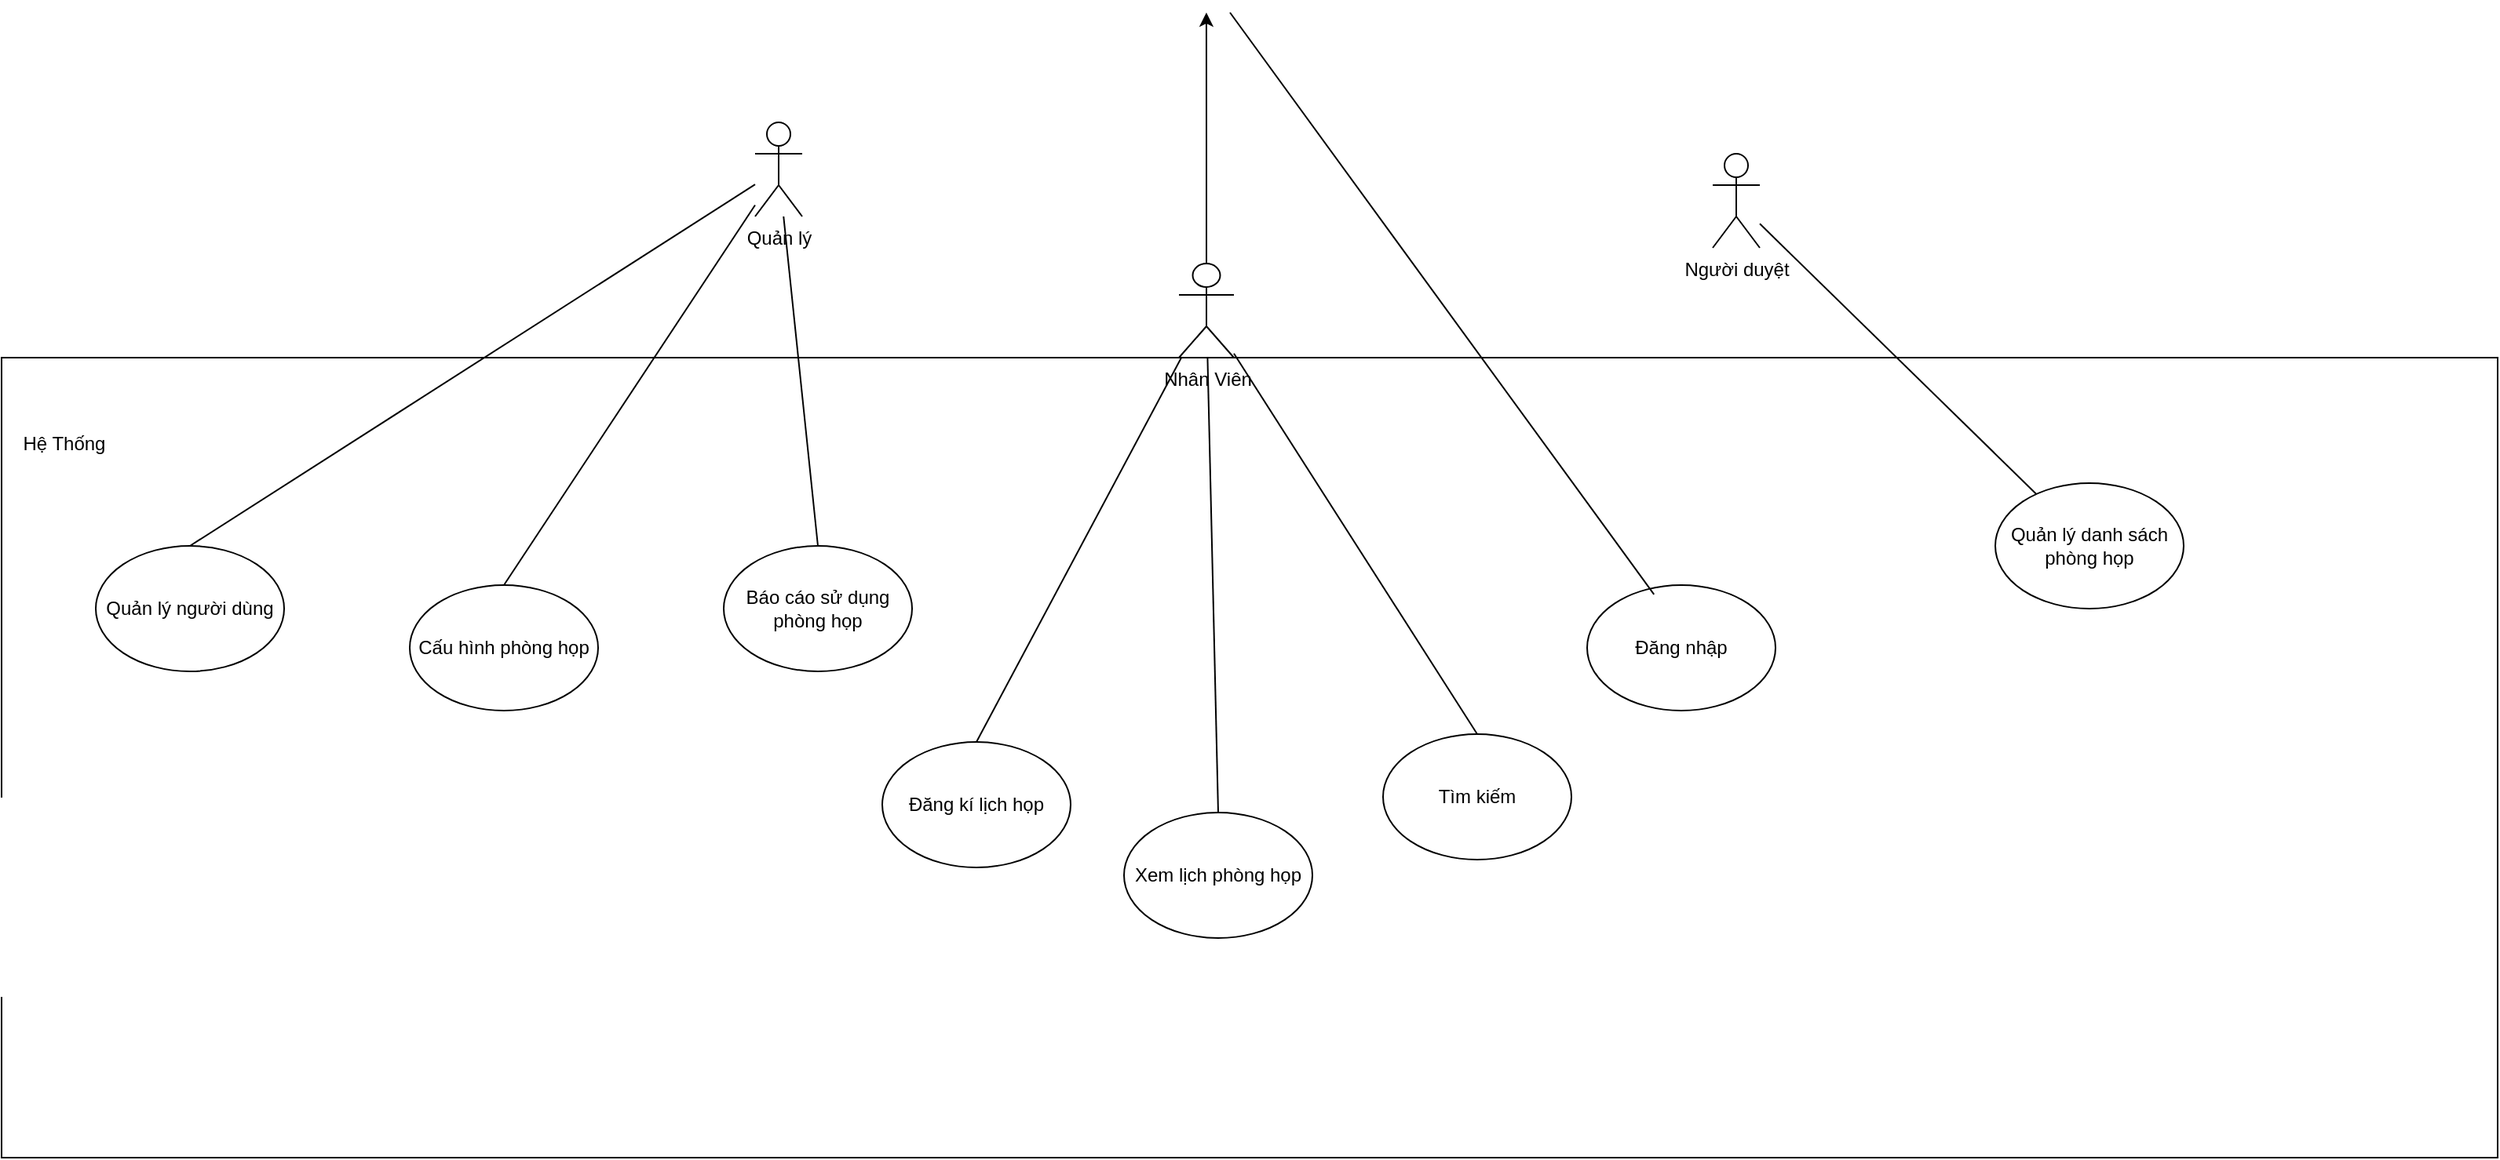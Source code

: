 <mxfile version="28.0.7" pages="18">
  <diagram name="Tổng quát" id="XfNtXt3cfzEPqULhnPsl">
    <mxGraphModel dx="3239" dy="877" grid="1" gridSize="10" guides="1" tooltips="1" connect="1" arrows="1" fold="1" page="1" pageScale="1" pageWidth="827" pageHeight="1169" math="0" shadow="0">
      <root>
        <mxCell id="0" />
        <mxCell id="1" parent="0" />
        <mxCell id="k1xYMW5afZWzWd78wL3s-4" value="" style="rounded=0;whiteSpace=wrap;html=1;" vertex="1" parent="1">
          <mxGeometry x="-1260" y="400" width="1590" height="510" as="geometry" />
        </mxCell>
        <mxCell id="C2kbmTbGHAYuGtXXO56t-14" value="Quản lý" style="shape=umlActor;verticalLabelPosition=bottom;verticalAlign=top;html=1;outlineConnect=0;" parent="1" vertex="1">
          <mxGeometry x="-780" y="250" width="30" height="60" as="geometry" />
        </mxCell>
        <mxCell id="C2kbmTbGHAYuGtXXO56t-26" value="Người duyệt" style="shape=umlActor;verticalLabelPosition=bottom;verticalAlign=top;html=1;outlineConnect=0;" parent="1" vertex="1">
          <mxGeometry x="-170" y="270" width="30" height="60" as="geometry" />
        </mxCell>
        <mxCell id="atUV3KflcL3or1mHPlYU-25" style="edgeStyle=orthogonalEdgeStyle;rounded=0;orthogonalLoop=1;jettySize=auto;html=1;" parent="1" source="C2kbmTbGHAYuGtXXO56t-1" edge="1">
          <mxGeometry relative="1" as="geometry">
            <mxPoint x="-492.538" y="180" as="targetPoint" />
            <Array as="points">
              <mxPoint x="-492" y="260" />
            </Array>
          </mxGeometry>
        </mxCell>
        <mxCell id="C2kbmTbGHAYuGtXXO56t-1" value="Nhân Viên" style="shape=umlActor;verticalLabelPosition=bottom;verticalAlign=top;html=1;outlineConnect=0;" parent="1" vertex="1">
          <mxGeometry x="-510" y="340" width="35" height="60" as="geometry" />
        </mxCell>
        <mxCell id="atUV3KflcL3or1mHPlYU-1" value="Quản lý danh sách phòng họp" style="ellipse;whiteSpace=wrap;html=1;" parent="1" vertex="1">
          <mxGeometry x="10" y="480" width="120" height="80" as="geometry" />
        </mxCell>
        <mxCell id="atUV3KflcL3or1mHPlYU-7" value="Đăng kí lịch họp" style="ellipse;whiteSpace=wrap;html=1;" parent="1" vertex="1">
          <mxGeometry x="-699" y="645" width="120" height="80" as="geometry" />
        </mxCell>
        <mxCell id="atUV3KflcL3or1mHPlYU-34" value="Cấu hình phòng họp" style="ellipse;whiteSpace=wrap;html=1;" parent="1" vertex="1">
          <mxGeometry x="-1000" y="545" width="120" height="80" as="geometry" />
        </mxCell>
        <mxCell id="atUV3KflcL3or1mHPlYU-35" value="Báo cáo sử dụng phòng họp" style="ellipse;whiteSpace=wrap;html=1;" parent="1" vertex="1">
          <mxGeometry x="-800" y="520" width="120" height="80" as="geometry" />
        </mxCell>
        <mxCell id="atUV3KflcL3or1mHPlYU-38" value="Xem lịch phòng họp" style="ellipse;whiteSpace=wrap;html=1;" parent="1" vertex="1">
          <mxGeometry x="-545" y="690" width="120" height="80" as="geometry" />
        </mxCell>
        <mxCell id="atUV3KflcL3or1mHPlYU-40" value="Tìm kiếm" style="ellipse;whiteSpace=wrap;html=1;" parent="1" vertex="1">
          <mxGeometry x="-380" y="640" width="120" height="80" as="geometry" />
        </mxCell>
        <mxCell id="atUV3KflcL3or1mHPlYU-50" value="Đăng nhập" style="ellipse;whiteSpace=wrap;html=1;" parent="1" vertex="1">
          <mxGeometry x="-250" y="545" width="120" height="80" as="geometry" />
        </mxCell>
        <mxCell id="y3TQ1VTLtLxDehvzrjqK-2" value="Quản lý người dùng" style="ellipse;whiteSpace=wrap;html=1;" parent="1" vertex="1">
          <mxGeometry x="-1200" y="520" width="120" height="80" as="geometry" />
        </mxCell>
        <mxCell id="JPFJBk4wUhwrikYkIDCg-2" value="" style="endArrow=none;html=1;rounded=0;exitX=0.5;exitY=0;exitDx=0;exitDy=0;" edge="1" parent="1" source="y3TQ1VTLtLxDehvzrjqK-2" target="C2kbmTbGHAYuGtXXO56t-14">
          <mxGeometry width="50" height="50" relative="1" as="geometry">
            <mxPoint x="-620" y="335" as="sourcePoint" />
            <mxPoint x="-570" y="285" as="targetPoint" />
          </mxGeometry>
        </mxCell>
        <mxCell id="JPFJBk4wUhwrikYkIDCg-3" value="" style="endArrow=none;html=1;rounded=0;exitX=0.5;exitY=0;exitDx=0;exitDy=0;" edge="1" parent="1" source="atUV3KflcL3or1mHPlYU-34" target="C2kbmTbGHAYuGtXXO56t-14">
          <mxGeometry width="50" height="50" relative="1" as="geometry">
            <mxPoint x="-610" y="360" as="sourcePoint" />
            <mxPoint x="-560" y="310" as="targetPoint" />
          </mxGeometry>
        </mxCell>
        <mxCell id="JPFJBk4wUhwrikYkIDCg-4" value="" style="endArrow=none;html=1;rounded=0;entryX=0.5;entryY=0;entryDx=0;entryDy=0;" edge="1" parent="1" source="C2kbmTbGHAYuGtXXO56t-14" target="atUV3KflcL3or1mHPlYU-35">
          <mxGeometry width="50" height="50" relative="1" as="geometry">
            <mxPoint x="-560" y="290" as="sourcePoint" />
            <mxPoint x="-510" y="240" as="targetPoint" />
          </mxGeometry>
        </mxCell>
        <mxCell id="JPFJBk4wUhwrikYkIDCg-5" value="" style="endArrow=none;html=1;rounded=0;exitX=0.5;exitY=0;exitDx=0;exitDy=0;" edge="1" parent="1" source="atUV3KflcL3or1mHPlYU-7" target="C2kbmTbGHAYuGtXXO56t-1">
          <mxGeometry width="50" height="50" relative="1" as="geometry">
            <mxPoint x="-370" y="585" as="sourcePoint" />
            <mxPoint x="-320" y="535" as="targetPoint" />
          </mxGeometry>
        </mxCell>
        <mxCell id="JPFJBk4wUhwrikYkIDCg-6" value="" style="endArrow=none;html=1;rounded=0;exitX=0.5;exitY=0;exitDx=0;exitDy=0;" edge="1" parent="1" source="atUV3KflcL3or1mHPlYU-38" target="C2kbmTbGHAYuGtXXO56t-1">
          <mxGeometry width="50" height="50" relative="1" as="geometry">
            <mxPoint x="-360" y="600" as="sourcePoint" />
            <mxPoint x="-310" y="550" as="targetPoint" />
          </mxGeometry>
        </mxCell>
        <mxCell id="JPFJBk4wUhwrikYkIDCg-7" value="" style="endArrow=none;html=1;rounded=0;exitX=0.5;exitY=0;exitDx=0;exitDy=0;" edge="1" parent="1" source="atUV3KflcL3or1mHPlYU-40" target="C2kbmTbGHAYuGtXXO56t-1">
          <mxGeometry width="50" height="50" relative="1" as="geometry">
            <mxPoint x="-200" y="650" as="sourcePoint" />
            <mxPoint x="-150" y="600" as="targetPoint" />
          </mxGeometry>
        </mxCell>
        <mxCell id="JPFJBk4wUhwrikYkIDCg-8" value="" style="endArrow=none;html=1;rounded=0;" edge="1" parent="1" source="atUV3KflcL3or1mHPlYU-1" target="C2kbmTbGHAYuGtXXO56t-26">
          <mxGeometry width="50" height="50" relative="1" as="geometry">
            <mxPoint x="-120" y="370" as="sourcePoint" />
            <mxPoint x="-70" y="320" as="targetPoint" />
          </mxGeometry>
        </mxCell>
        <mxCell id="h2NxYqcdoqNUTxoUgy1A-1" value="" style="endArrow=none;html=1;rounded=0;exitX=1;exitY=1;exitDx=0;exitDy=0;exitPerimeter=0;entryX=0.355;entryY=0.074;entryDx=0;entryDy=0;entryPerimeter=0;" edge="1" parent="1" target="atUV3KflcL3or1mHPlYU-50">
          <mxGeometry width="50" height="50" relative="1" as="geometry">
            <mxPoint x="-477.5" y="180" as="sourcePoint" />
            <mxPoint x="-310" y="120" as="targetPoint" />
          </mxGeometry>
        </mxCell>
        <mxCell id="k1xYMW5afZWzWd78wL3s-5" value="Hệ Thống" style="text;html=1;align=center;verticalAlign=middle;whiteSpace=wrap;rounded=0;" vertex="1" parent="1">
          <mxGeometry x="-1250" y="440" width="60" height="30" as="geometry" />
        </mxCell>
      </root>
    </mxGraphModel>
  </diagram>
  <diagram id="GC3FgY2EPP56NbbkaFzh" name="login">
    <mxGraphModel dx="1034" dy="570" grid="1" gridSize="10" guides="1" tooltips="1" connect="1" arrows="1" fold="1" page="1" pageScale="1" pageWidth="827" pageHeight="1169" math="0" shadow="0">
      <root>
        <mxCell id="0" />
        <mxCell id="1" parent="0" />
        <mxCell id="e8bFCy_A55ANh1zaiPKB-1" value="" style="rounded=0;whiteSpace=wrap;html=1;" vertex="1" parent="1">
          <mxGeometry x="294" y="80" width="476" height="400" as="geometry" />
        </mxCell>
        <mxCell id="zrQ238BRZi3jMJ1ghKqp-2" value="Người dùng" style="shape=umlActor;verticalLabelPosition=bottom;verticalAlign=top;html=1;outlineConnect=0;" parent="1" vertex="1">
          <mxGeometry x="180" y="240" width="30" height="60" as="geometry" />
        </mxCell>
        <mxCell id="hGiw225JrzpCMw1SBYJT-1" value="Đăng nhập" style="ellipse;whiteSpace=wrap;html=1;" parent="1" vertex="1">
          <mxGeometry x="310" y="230" width="120" height="80" as="geometry" />
        </mxCell>
        <mxCell id="hGiw225JrzpCMw1SBYJT-2" value="Kiểm tra thông tin đăngnhập" style="ellipse;whiteSpace=wrap;html=1;" parent="1" vertex="1">
          <mxGeometry x="600" y="150" width="120" height="80" as="geometry" />
        </mxCell>
        <mxCell id="hGiw225JrzpCMw1SBYJT-3" value="Xét quyền đăng nhập" style="ellipse;whiteSpace=wrap;html=1;" parent="1" vertex="1">
          <mxGeometry x="600" y="310" width="120" height="80" as="geometry" />
        </mxCell>
        <mxCell id="at_oLmXNoS_RFZ3OKBvZ-4" value="include" style="endArrow=open;endSize=12;dashed=1;html=1;rounded=0;entryX=0;entryY=0.5;entryDx=0;entryDy=0;" parent="1" target="hGiw225JrzpCMw1SBYJT-2" edge="1">
          <mxGeometry width="160" relative="1" as="geometry">
            <mxPoint x="430" y="270" as="sourcePoint" />
            <mxPoint x="590" y="270" as="targetPoint" />
          </mxGeometry>
        </mxCell>
        <mxCell id="at_oLmXNoS_RFZ3OKBvZ-5" value="include" style="endArrow=open;endSize=12;dashed=1;html=1;rounded=0;entryX=0;entryY=0.5;entryDx=0;entryDy=0;exitX=1;exitY=0.5;exitDx=0;exitDy=0;" parent="1" source="hGiw225JrzpCMw1SBYJT-1" target="hGiw225JrzpCMw1SBYJT-3" edge="1">
          <mxGeometry width="160" relative="1" as="geometry">
            <mxPoint x="540" y="360" as="sourcePoint" />
            <mxPoint x="710" y="280" as="targetPoint" />
          </mxGeometry>
        </mxCell>
        <mxCell id="iR_xA1yMmdabeymJoAra-1" value="" style="endArrow=none;html=1;rounded=0;" edge="1" parent="1" source="zrQ238BRZi3jMJ1ghKqp-2">
          <mxGeometry width="50" height="50" relative="1" as="geometry">
            <mxPoint x="260" y="320" as="sourcePoint" />
            <mxPoint x="310" y="270" as="targetPoint" />
          </mxGeometry>
        </mxCell>
        <mxCell id="e8bFCy_A55ANh1zaiPKB-2" value="Login" style="text;html=1;align=center;verticalAlign=middle;whiteSpace=wrap;rounded=0;" vertex="1" parent="1">
          <mxGeometry x="300" y="80" width="60" height="30" as="geometry" />
        </mxCell>
      </root>
    </mxGraphModel>
  </diagram>
  <diagram id="Z67sUIm4amuFkraATIZe" name="ql người dùng">
    <mxGraphModel dx="1030" dy="570" grid="1" gridSize="10" guides="1" tooltips="1" connect="1" arrows="1" fold="1" page="1" pageScale="1" pageWidth="827" pageHeight="1169" math="0" shadow="0">
      <root>
        <mxCell id="0" />
        <mxCell id="1" parent="0" />
        <mxCell id="D-vLK4U28ueMLhf0-RGb-1" value="" style="rounded=0;whiteSpace=wrap;html=1;" vertex="1" parent="1">
          <mxGeometry x="150" y="60" width="500" height="520" as="geometry" />
        </mxCell>
        <mxCell id="oHU3br775Xs1Dl6gqAbi-2" value="Quản lý" style="shape=umlActor;verticalLabelPosition=bottom;verticalAlign=top;html=1;" parent="1" vertex="1">
          <mxGeometry x="80" y="290" width="30" height="60" as="geometry" />
        </mxCell>
        <mxCell id="oHU3br775Xs1Dl6gqAbi-3" value="Quản lý người dùng" style="ellipse;whiteSpace=wrap;html=1;" parent="1" vertex="1">
          <mxGeometry x="200" y="280" width="120" height="80" as="geometry" />
        </mxCell>
        <mxCell id="Eu8xmYXnRCywUUkcGosr-1" value="Thêm" style="ellipse;whiteSpace=wrap;html=1;" parent="1" vertex="1">
          <mxGeometry x="400" y="80" width="120" height="80" as="geometry" />
        </mxCell>
        <mxCell id="Eu8xmYXnRCywUUkcGosr-2" value="Sửa" style="ellipse;whiteSpace=wrap;html=1;" parent="1" vertex="1">
          <mxGeometry x="400" y="200" width="120" height="80" as="geometry" />
        </mxCell>
        <mxCell id="Eu8xmYXnRCywUUkcGosr-3" value="Phân quyền" style="ellipse;whiteSpace=wrap;html=1;" parent="1" vertex="1">
          <mxGeometry x="400" y="480" width="120" height="80" as="geometry" />
        </mxCell>
        <mxCell id="Eu8xmYXnRCywUUkcGosr-4" value="extend" style="endArrow=open;endSize=12;dashed=1;html=1;rounded=0;exitX=0;exitY=0.5;exitDx=0;exitDy=0;entryX=0.5;entryY=0;entryDx=0;entryDy=0;" parent="1" source="Eu8xmYXnRCywUUkcGosr-1" target="oHU3br775Xs1Dl6gqAbi-3" edge="1">
          <mxGeometry width="160" relative="1" as="geometry">
            <mxPoint x="258" y="280" as="sourcePoint" />
            <mxPoint x="300" y="292" as="targetPoint" />
          </mxGeometry>
        </mxCell>
        <mxCell id="Eu8xmYXnRCywUUkcGosr-5" value="extend" style="endArrow=open;endSize=12;dashed=1;html=1;rounded=0;exitX=0;exitY=0.5;exitDx=0;exitDy=0;entryX=1;entryY=0;entryDx=0;entryDy=0;" parent="1" source="Eu8xmYXnRCywUUkcGosr-2" target="oHU3br775Xs1Dl6gqAbi-3" edge="1">
          <mxGeometry width="160" relative="1" as="geometry">
            <mxPoint x="536" y="240" as="sourcePoint" />
            <mxPoint x="318" y="320" as="targetPoint" />
          </mxGeometry>
        </mxCell>
        <mxCell id="Eu8xmYXnRCywUUkcGosr-6" value="extend" style="endArrow=open;endSize=12;dashed=1;html=1;rounded=0;exitX=0;exitY=0.5;exitDx=0;exitDy=0;entryX=0.5;entryY=1;entryDx=0;entryDy=0;" parent="1" source="Eu8xmYXnRCywUUkcGosr-3" target="oHU3br775Xs1Dl6gqAbi-3" edge="1">
          <mxGeometry width="160" relative="1" as="geometry">
            <mxPoint x="696" y="300" as="sourcePoint" />
            <mxPoint x="300" y="348" as="targetPoint" />
          </mxGeometry>
        </mxCell>
        <mxCell id="Eu8xmYXnRCywUUkcGosr-7" value="Xóa" style="ellipse;whiteSpace=wrap;html=1;" parent="1" vertex="1">
          <mxGeometry x="400" y="360" width="120" height="80" as="geometry" />
        </mxCell>
        <mxCell id="Eu8xmYXnRCywUUkcGosr-8" value="extend" style="endArrow=open;endSize=12;dashed=1;html=1;rounded=0;exitX=0;exitY=0.5;exitDx=0;exitDy=0;entryX=1;entryY=1;entryDx=0;entryDy=0;" parent="1" source="Eu8xmYXnRCywUUkcGosr-7" target="oHU3br775Xs1Dl6gqAbi-3" edge="1">
          <mxGeometry width="160" relative="1" as="geometry">
            <mxPoint x="632" y="330" as="sourcePoint" />
            <mxPoint x="320" y="320" as="targetPoint" />
          </mxGeometry>
        </mxCell>
        <mxCell id="8QACHqxi_J1pWvazbiI2-1" value="" style="endArrow=none;html=1;rounded=0;" edge="1" parent="1" source="oHU3br775Xs1Dl6gqAbi-2">
          <mxGeometry width="50" height="50" relative="1" as="geometry">
            <mxPoint x="150" y="370" as="sourcePoint" />
            <mxPoint x="200" y="320" as="targetPoint" />
          </mxGeometry>
        </mxCell>
        <mxCell id="D-vLK4U28ueMLhf0-RGb-2" value="QL người dùng" style="text;html=1;align=center;verticalAlign=middle;whiteSpace=wrap;rounded=0;" vertex="1" parent="1">
          <mxGeometry x="150" y="60" width="110" height="30" as="geometry" />
        </mxCell>
      </root>
    </mxGraphModel>
  </diagram>
  <diagram id="3ZxTarecq8-nIqrbHC6U" name="Cấu hình tg họp">
    <mxGraphModel dx="1426" dy="781" grid="1" gridSize="10" guides="1" tooltips="1" connect="1" arrows="1" fold="1" page="1" pageScale="1" pageWidth="827" pageHeight="1169" math="0" shadow="0">
      <root>
        <mxCell id="0" />
        <mxCell id="1" parent="0" />
        <mxCell id="ScqKKo-zXFY_rjUlN1jM-1" value="" style="rounded=0;whiteSpace=wrap;html=1;" parent="1" vertex="1">
          <mxGeometry x="154" y="60" width="520" height="420" as="geometry" />
        </mxCell>
        <mxCell id="u10p9KI1y3Q10VpVL5Iv-2" value="Quản lý" style="shape=umlActor;verticalLabelPosition=bottom;verticalAlign=top;html=1;" parent="1" vertex="1">
          <mxGeometry x="80" y="220" width="30" height="60" as="geometry" />
        </mxCell>
        <mxCell id="u10p9KI1y3Q10VpVL5Iv-3" value="Cấu hình phòng họp" style="ellipse;whiteSpace=wrap;html=1;" parent="1" vertex="1">
          <mxGeometry x="200" y="210" width="120" height="80" as="geometry" />
        </mxCell>
        <mxCell id="MVo5PXPzL7XenDyfmh5C-1" value="Chọn loại phòng họp" style="ellipse;whiteSpace=wrap;html=1;" parent="1" vertex="1">
          <mxGeometry x="330" y="110" width="120" height="80" as="geometry" />
        </mxCell>
        <mxCell id="MVo5PXPzL7XenDyfmh5C-2" value="Thời gian bắt đầu" style="ellipse;whiteSpace=wrap;html=1;" parent="1" vertex="1">
          <mxGeometry x="330" y="310" width="120" height="80" as="geometry" />
        </mxCell>
        <mxCell id="MVo5PXPzL7XenDyfmh5C-4" value="include" style="endArrow=open;endSize=12;dashed=1;html=1;rounded=0;entryX=0;entryY=0.5;entryDx=0;entryDy=0;" parent="1" target="MVo5PXPzL7XenDyfmh5C-1" edge="1">
          <mxGeometry width="160" relative="1" as="geometry">
            <mxPoint x="260" y="210" as="sourcePoint" />
            <mxPoint x="420" y="210" as="targetPoint" />
          </mxGeometry>
        </mxCell>
        <mxCell id="MVo5PXPzL7XenDyfmh5C-5" value="include" style="endArrow=open;endSize=12;dashed=1;html=1;rounded=0;entryX=0;entryY=0.5;entryDx=0;entryDy=0;" parent="1" target="MVo5PXPzL7XenDyfmh5C-2" edge="1">
          <mxGeometry width="160" relative="1" as="geometry">
            <mxPoint x="260" y="290" as="sourcePoint" />
            <mxPoint x="420" y="290" as="targetPoint" />
          </mxGeometry>
        </mxCell>
        <mxCell id="AtksUf8uNd1ZbQZ-X160-1" value="" style="endArrow=none;html=1;rounded=0;" parent="1" source="u10p9KI1y3Q10VpVL5Iv-2" edge="1">
          <mxGeometry width="50" height="50" relative="1" as="geometry">
            <mxPoint x="150" y="300" as="sourcePoint" />
            <mxPoint x="200" y="250" as="targetPoint" />
          </mxGeometry>
        </mxCell>
        <mxCell id="ScqKKo-zXFY_rjUlN1jM-2" value="Cấu hình phòng họp" style="text;html=1;align=center;verticalAlign=middle;whiteSpace=wrap;rounded=0;" parent="1" vertex="1">
          <mxGeometry x="154" y="60" width="126" height="30" as="geometry" />
        </mxCell>
      </root>
    </mxGraphModel>
  </diagram>
  <diagram id="J8I_Su51Uvfe_uTYuQOj" name="Báo cáo sd phòng họp">
    <mxGraphModel dx="1034" dy="570" grid="1" gridSize="10" guides="1" tooltips="1" connect="1" arrows="1" fold="1" page="1" pageScale="1" pageWidth="827" pageHeight="1169" math="0" shadow="0">
      <root>
        <mxCell id="0" />
        <mxCell id="1" parent="0" />
        <mxCell id="YPfjcnr_nyGc7dLK_FpA-1" value="" style="rounded=0;whiteSpace=wrap;html=1;" vertex="1" parent="1">
          <mxGeometry x="160" y="80" width="510" height="300" as="geometry" />
        </mxCell>
        <mxCell id="nkhxpNRiJNUnrAG5Bq53-2" value="Quản lý" style="shape=umlActor;verticalLabelPosition=bottom;verticalAlign=top;html=1;" parent="1" vertex="1">
          <mxGeometry x="70" y="170" width="30" height="60" as="geometry" />
        </mxCell>
        <mxCell id="nkhxpNRiJNUnrAG5Bq53-3" value="Báo cáo sử dụng phòng họp" style="ellipse;whiteSpace=wrap;html=1;" parent="1" vertex="1">
          <mxGeometry x="190" y="160" width="120" height="80" as="geometry" />
        </mxCell>
        <mxCell id="nkhxpNRiJNUnrAG5Bq53-4" value="Gửi báo cáo qua email" style="ellipse;whiteSpace=wrap;html=1;" parent="1" vertex="1">
          <mxGeometry x="470" y="160" width="120" height="80" as="geometry" />
        </mxCell>
        <mxCell id="nkhxpNRiJNUnrAG5Bq53-5" value="extend" style="endArrow=open;endSize=12;dashed=1;html=1;rounded=0;exitX=0;exitY=0.5;exitDx=0;exitDy=0;entryX=1;entryY=0.5;entryDx=0;entryDy=0;" parent="1" source="nkhxpNRiJNUnrAG5Bq53-4" target="nkhxpNRiJNUnrAG5Bq53-3" edge="1">
          <mxGeometry width="160" relative="1" as="geometry">
            <mxPoint x="360" y="260" as="sourcePoint" />
            <mxPoint x="520" y="260" as="targetPoint" />
          </mxGeometry>
        </mxCell>
        <mxCell id="NpOymRbjDwfN2quqEi1_-1" value="" style="endArrow=none;html=1;rounded=0;exitX=0.5;exitY=0.5;exitDx=0;exitDy=0;exitPerimeter=0;" edge="1" parent="1" source="nkhxpNRiJNUnrAG5Bq53-2">
          <mxGeometry width="50" height="50" relative="1" as="geometry">
            <mxPoint x="100" y="200" as="sourcePoint" />
            <mxPoint x="190" y="200" as="targetPoint" />
          </mxGeometry>
        </mxCell>
        <mxCell id="YPfjcnr_nyGc7dLK_FpA-2" value="Báo cáo &amp;amp; thống kê" style="text;html=1;align=center;verticalAlign=middle;whiteSpace=wrap;rounded=0;" vertex="1" parent="1">
          <mxGeometry x="160" y="80" width="130" height="30" as="geometry" />
        </mxCell>
      </root>
    </mxGraphModel>
  </diagram>
  <diagram id="s0f3tbt31cmt-T8TbF6r" name="UC Hủy phòng họp">
    <mxGraphModel dx="1030" dy="570" grid="1" gridSize="10" guides="1" tooltips="1" connect="1" arrows="1" fold="1" page="1" pageScale="1" pageWidth="827" pageHeight="1169" math="0" shadow="0">
      <root>
        <mxCell id="0" />
        <mxCell id="1" parent="0" />
      </root>
    </mxGraphModel>
  </diagram>
  <diagram id="6FCu7KD8VDSPB1P_fDVD" name="ql ds phòng họp">
    <mxGraphModel dx="1030" dy="570" grid="1" gridSize="10" guides="1" tooltips="1" connect="1" arrows="1" fold="1" page="1" pageScale="1" pageWidth="827" pageHeight="1169" math="0" shadow="0">
      <root>
        <mxCell id="0" />
        <mxCell id="1" parent="0" />
        <mxCell id="gvXitsq4lwAms0MRL22I-1" value="" style="rounded=0;whiteSpace=wrap;html=1;" vertex="1" parent="1">
          <mxGeometry x="200" y="40" width="520" height="520" as="geometry" />
        </mxCell>
        <mxCell id="thKu6U_8a8NiAWP6i1Su-1" value="Người duyệt" style="shape=umlActor;verticalLabelPosition=bottom;verticalAlign=top;html=1;" parent="1" vertex="1">
          <mxGeometry x="110" y="220" width="30" height="60" as="geometry" />
        </mxCell>
        <mxCell id="thKu6U_8a8NiAWP6i1Su-2" value="Quản lý danh sách phòng họp" style="ellipse;whiteSpace=wrap;html=1;" parent="1" vertex="1">
          <mxGeometry x="230" y="210" width="120" height="80" as="geometry" />
        </mxCell>
        <mxCell id="C332_xmHMHQFJRMOaFPo-1" value="Thêm" style="ellipse;whiteSpace=wrap;html=1;" parent="1" vertex="1">
          <mxGeometry x="440" y="80" width="120" height="80" as="geometry" />
        </mxCell>
        <mxCell id="C332_xmHMHQFJRMOaFPo-2" value="Sửa" style="ellipse;whiteSpace=wrap;html=1;" parent="1" vertex="1">
          <mxGeometry x="440" y="210" width="120" height="80" as="geometry" />
        </mxCell>
        <mxCell id="C332_xmHMHQFJRMOaFPo-3" value="Xóa" style="ellipse;whiteSpace=wrap;html=1;" parent="1" vertex="1">
          <mxGeometry x="440" y="340" width="120" height="80" as="geometry" />
        </mxCell>
        <mxCell id="C332_xmHMHQFJRMOaFPo-4" value="extend" style="endArrow=open;endSize=12;dashed=1;html=1;rounded=0;exitX=0;exitY=0.5;exitDx=0;exitDy=0;entryX=1;entryY=0;entryDx=0;entryDy=0;" parent="1" source="C332_xmHMHQFJRMOaFPo-1" target="thKu6U_8a8NiAWP6i1Su-2" edge="1">
          <mxGeometry width="160" relative="1" as="geometry">
            <mxPoint x="290" y="210" as="sourcePoint" />
            <mxPoint x="300" y="70" as="targetPoint" />
          </mxGeometry>
        </mxCell>
        <mxCell id="C332_xmHMHQFJRMOaFPo-7" value="extend" style="endArrow=open;endSize=12;dashed=1;html=1;rounded=0;exitX=0;exitY=0.5;exitDx=0;exitDy=0;entryX=1;entryY=0.5;entryDx=0;entryDy=0;" parent="1" source="C332_xmHMHQFJRMOaFPo-2" target="thKu6U_8a8NiAWP6i1Su-2" edge="1">
          <mxGeometry width="160" relative="1" as="geometry">
            <mxPoint x="568" y="170" as="sourcePoint" />
            <mxPoint x="460" y="272" as="targetPoint" />
          </mxGeometry>
        </mxCell>
        <mxCell id="C332_xmHMHQFJRMOaFPo-8" value="extend" style="endArrow=open;endSize=12;dashed=1;html=1;rounded=0;exitX=0;exitY=0.5;exitDx=0;exitDy=0;entryX=1;entryY=1;entryDx=0;entryDy=0;" parent="1" source="C332_xmHMHQFJRMOaFPo-3" target="thKu6U_8a8NiAWP6i1Su-2" edge="1">
          <mxGeometry width="160" relative="1" as="geometry">
            <mxPoint x="728" y="230" as="sourcePoint" />
            <mxPoint x="620" y="332" as="targetPoint" />
          </mxGeometry>
        </mxCell>
        <mxCell id="HuFgSmQdaW9doN5noC9y-1" value="Cảnh báo bị trùng lịch" style="ellipse;whiteSpace=wrap;html=1;" parent="1" vertex="1">
          <mxGeometry x="440" y="450" width="120" height="80" as="geometry" />
        </mxCell>
        <mxCell id="HuFgSmQdaW9doN5noC9y-2" value="extend" style="endArrow=open;endSize=12;dashed=1;html=1;rounded=0;exitX=0;exitY=0.397;exitDx=0;exitDy=0;entryX=0.5;entryY=1;entryDx=0;entryDy=0;exitPerimeter=0;" parent="1" source="HuFgSmQdaW9doN5noC9y-1" target="thKu6U_8a8NiAWP6i1Su-2" edge="1">
          <mxGeometry width="160" relative="1" as="geometry">
            <mxPoint x="568" y="512" as="sourcePoint" />
            <mxPoint x="460" y="410" as="targetPoint" />
          </mxGeometry>
        </mxCell>
        <mxCell id="QI5dTN7CV5h2vwyWza_i-1" value="" style="endArrow=none;html=1;rounded=0;" edge="1" parent="1" source="thKu6U_8a8NiAWP6i1Su-1">
          <mxGeometry width="50" height="50" relative="1" as="geometry">
            <mxPoint x="180" y="300" as="sourcePoint" />
            <mxPoint x="230" y="250" as="targetPoint" />
          </mxGeometry>
        </mxCell>
        <mxCell id="gvXitsq4lwAms0MRL22I-2" value="QL phòng họp" style="text;html=1;align=center;verticalAlign=middle;whiteSpace=wrap;rounded=0;" vertex="1" parent="1">
          <mxGeometry x="200" y="40" width="120" height="30" as="geometry" />
        </mxCell>
      </root>
    </mxGraphModel>
  </diagram>
  <diagram id="q2ZWCrlLStcua6Nax4ZC" name="Đăng kí phòng họp">
    <mxGraphModel dx="1034" dy="570" grid="1" gridSize="10" guides="1" tooltips="1" connect="1" arrows="1" fold="1" page="1" pageScale="1" pageWidth="827" pageHeight="1169" math="0" shadow="0">
      <root>
        <mxCell id="0" />
        <mxCell id="1" parent="0" />
        <mxCell id="3MR7l7m-7FMcRmFcOCQ2-1" value="" style="rounded=0;whiteSpace=wrap;html=1;" vertex="1" parent="1">
          <mxGeometry x="150" y="40" width="520" height="410" as="geometry" />
        </mxCell>
        <mxCell id="_vhTJpXI-6D3fD1U7Cy9-1" value="Nhân viên" style="shape=umlActor;verticalLabelPosition=bottom;verticalAlign=top;html=1;outlineConnect=0;" parent="1" vertex="1">
          <mxGeometry x="60" y="210" width="30" height="60" as="geometry" />
        </mxCell>
        <mxCell id="_vhTJpXI-6D3fD1U7Cy9-2" value="Đăng kí lịch họp" style="ellipse;whiteSpace=wrap;html=1;" parent="1" vertex="1">
          <mxGeometry x="200" y="200" width="120" height="80" as="geometry" />
        </mxCell>
        <mxCell id="_vhTJpXI-6D3fD1U7Cy9-4" value="Thêm&amp;nbsp;" style="ellipse;whiteSpace=wrap;html=1;" parent="1" vertex="1">
          <mxGeometry x="414" y="60" width="120" height="80" as="geometry" />
        </mxCell>
        <mxCell id="_vhTJpXI-6D3fD1U7Cy9-5" value="Sửa" style="ellipse;whiteSpace=wrap;html=1;" parent="1" vertex="1">
          <mxGeometry x="414" y="200" width="120" height="80" as="geometry" />
        </mxCell>
        <mxCell id="_vhTJpXI-6D3fD1U7Cy9-6" value="Hủy" style="ellipse;whiteSpace=wrap;html=1;" parent="1" vertex="1">
          <mxGeometry x="414" y="340" width="120" height="80" as="geometry" />
        </mxCell>
        <mxCell id="zKeSQEU--bKO9JE11JzH-1" value="extend" style="endArrow=open;endSize=12;dashed=1;html=1;rounded=0;exitX=0;exitY=0.5;exitDx=0;exitDy=0;entryX=1;entryY=0;entryDx=0;entryDy=0;" parent="1" source="_vhTJpXI-6D3fD1U7Cy9-4" target="_vhTJpXI-6D3fD1U7Cy9-2" edge="1">
          <mxGeometry width="160" relative="1" as="geometry">
            <mxPoint x="200" y="380" as="sourcePoint" />
            <mxPoint x="360" y="380" as="targetPoint" />
          </mxGeometry>
        </mxCell>
        <mxCell id="M3_WPAB0INAlvh5IEgT_-1" value="extend" style="endArrow=open;endSize=12;dashed=1;html=1;rounded=0;entryX=1;entryY=0.5;entryDx=0;entryDy=0;" parent="1" target="_vhTJpXI-6D3fD1U7Cy9-2" edge="1">
          <mxGeometry width="160" relative="1" as="geometry">
            <mxPoint x="410" y="240" as="sourcePoint" />
            <mxPoint x="390" y="352" as="targetPoint" />
          </mxGeometry>
        </mxCell>
        <mxCell id="M3_WPAB0INAlvh5IEgT_-2" value="extend" style="endArrow=open;endSize=12;dashed=1;html=1;rounded=0;exitX=0;exitY=0.5;exitDx=0;exitDy=0;entryX=1;entryY=1;entryDx=0;entryDy=0;" parent="1" source="_vhTJpXI-6D3fD1U7Cy9-6" target="_vhTJpXI-6D3fD1U7Cy9-2" edge="1">
          <mxGeometry width="160" relative="1" as="geometry">
            <mxPoint x="552" y="390" as="sourcePoint" />
            <mxPoint x="440" y="502" as="targetPoint" />
          </mxGeometry>
        </mxCell>
        <mxCell id="2AiB8jH5OqPcVJ9tWKJ6-1" value="" style="endArrow=none;html=1;rounded=0;" edge="1" parent="1" source="_vhTJpXI-6D3fD1U7Cy9-1">
          <mxGeometry width="50" height="50" relative="1" as="geometry">
            <mxPoint x="150" y="290" as="sourcePoint" />
            <mxPoint x="200" y="240" as="targetPoint" />
            <Array as="points" />
          </mxGeometry>
        </mxCell>
        <mxCell id="3MR7l7m-7FMcRmFcOCQ2-2" value="ĐK phòng họp&amp;nbsp;" style="text;html=1;align=center;verticalAlign=middle;whiteSpace=wrap;rounded=0;" vertex="1" parent="1">
          <mxGeometry x="150" y="40" width="100" height="30" as="geometry" />
        </mxCell>
      </root>
    </mxGraphModel>
  </diagram>
  <diagram id="5-e8KQD9DKvkGfiRCety" name="Xem lịch họp">
    <mxGraphModel dx="1030" dy="570" grid="1" gridSize="10" guides="1" tooltips="1" connect="1" arrows="1" fold="1" page="1" pageScale="1" pageWidth="827" pageHeight="1169" math="0" shadow="0">
      <root>
        <mxCell id="0" />
        <mxCell id="1" parent="0" />
        <mxCell id="yLAJb265dfwikBHUE0pw-1" value="" style="rounded=0;whiteSpace=wrap;html=1;" vertex="1" parent="1">
          <mxGeometry x="200" y="120" width="420" height="320" as="geometry" />
        </mxCell>
        <mxCell id="P2EksfYQ2Qkcmm0SqhCG-2" value="Nhân viên" style="shape=umlActor;verticalLabelPosition=bottom;verticalAlign=top;html=1;outlineConnect=0;" parent="1" vertex="1">
          <mxGeometry x="80" y="250" width="30" height="60" as="geometry" />
        </mxCell>
        <mxCell id="P2EksfYQ2Qkcmm0SqhCG-3" value="Xem lịch họp" style="ellipse;whiteSpace=wrap;html=1;" parent="1" vertex="1">
          <mxGeometry x="220" y="240" width="120" height="80" as="geometry" />
        </mxCell>
        <mxCell id="P2EksfYQ2Qkcmm0SqhCG-4" value="Xem lịch họp" style="ellipse;whiteSpace=wrap;html=1;" parent="1" vertex="1">
          <mxGeometry x="440" y="160" width="120" height="80" as="geometry" />
        </mxCell>
        <mxCell id="P2EksfYQ2Qkcmm0SqhCG-5" value="Nhận thông báo lịch họp" style="ellipse;whiteSpace=wrap;html=1;" parent="1" vertex="1">
          <mxGeometry x="440" y="320" width="120" height="80" as="geometry" />
        </mxCell>
        <mxCell id="ydt5IgFgOgy_jglqX3um-1" value="extend" style="endArrow=open;endSize=12;dashed=1;html=1;rounded=0;exitX=0;exitY=0.5;exitDx=0;exitDy=0;entryX=1;entryY=0;entryDx=0;entryDy=0;" parent="1" source="P2EksfYQ2Qkcmm0SqhCG-4" target="P2EksfYQ2Qkcmm0SqhCG-3" edge="1">
          <mxGeometry width="160" relative="1" as="geometry">
            <mxPoint x="642" y="410" as="sourcePoint" />
            <mxPoint x="530" y="522" as="targetPoint" />
          </mxGeometry>
        </mxCell>
        <mxCell id="ydt5IgFgOgy_jglqX3um-2" value="extend" style="endArrow=open;endSize=12;dashed=1;html=1;rounded=0;exitX=0;exitY=0.5;exitDx=0;exitDy=0;entryX=1;entryY=1;entryDx=0;entryDy=0;" parent="1" source="P2EksfYQ2Qkcmm0SqhCG-5" target="P2EksfYQ2Qkcmm0SqhCG-3" edge="1">
          <mxGeometry width="160" relative="1" as="geometry">
            <mxPoint x="692" y="290" as="sourcePoint" />
            <mxPoint x="580" y="402" as="targetPoint" />
          </mxGeometry>
        </mxCell>
        <mxCell id="DWpVZmyyknp_5NhRrwoL-1" value="" style="endArrow=none;html=1;rounded=0;" edge="1" parent="1" source="P2EksfYQ2Qkcmm0SqhCG-2">
          <mxGeometry width="50" height="50" relative="1" as="geometry">
            <mxPoint x="170" y="330" as="sourcePoint" />
            <mxPoint x="220" y="280" as="targetPoint" />
          </mxGeometry>
        </mxCell>
        <mxCell id="brP3tejp7UxAIztaXwJn-1" value="Xem lịch họp" style="text;html=1;align=center;verticalAlign=middle;whiteSpace=wrap;rounded=0;" vertex="1" parent="1">
          <mxGeometry x="200" y="120" width="120" height="30" as="geometry" />
        </mxCell>
      </root>
    </mxGraphModel>
  </diagram>
  <diagram id="cm2hP7oim_fxRupaj2z6" name="Tìm kiếm">
    <mxGraphModel dx="1030" dy="570" grid="1" gridSize="10" guides="1" tooltips="1" connect="1" arrows="1" fold="1" page="1" pageScale="1" pageWidth="827" pageHeight="1169" math="0" shadow="0">
      <root>
        <mxCell id="0" />
        <mxCell id="1" parent="0" />
        <mxCell id="rwO0wJSvh8rzoHIn7OPD-1" value="" style="rounded=0;whiteSpace=wrap;html=1;" vertex="1" parent="1">
          <mxGeometry x="160" y="40" width="520" height="560" as="geometry" />
        </mxCell>
        <mxCell id="XD2lf6J7oPWsXWAe9om2-2" value="Nhân viên" style="shape=umlActor;verticalLabelPosition=bottom;verticalAlign=top;html=1;outlineConnect=0;" parent="1" vertex="1">
          <mxGeometry x="90" y="290" width="30" height="60" as="geometry" />
        </mxCell>
        <mxCell id="XD2lf6J7oPWsXWAe9om2-3" value="Tìm kiếm" style="ellipse;whiteSpace=wrap;html=1;" parent="1" vertex="1">
          <mxGeometry x="230" y="280" width="120" height="80" as="geometry" />
        </mxCell>
        <mxCell id="XD2lf6J7oPWsXWAe9om2-4" value="Tìm kiếm theo ngày" style="ellipse;whiteSpace=wrap;html=1;" parent="1" vertex="1">
          <mxGeometry x="410" y="80" width="120" height="80" as="geometry" />
        </mxCell>
        <mxCell id="XD2lf6J7oPWsXWAe9om2-5" value="Tìm kiếm theo phòng" style="ellipse;whiteSpace=wrap;html=1;" parent="1" vertex="1">
          <mxGeometry x="410" y="200" width="120" height="80" as="geometry" />
        </mxCell>
        <mxCell id="XD2lf6J7oPWsXWAe9om2-6" value="Tìm kiếm theo kho" style="ellipse;whiteSpace=wrap;html=1;" parent="1" vertex="1">
          <mxGeometry x="410" y="360" width="120" height="80" as="geometry" />
        </mxCell>
        <mxCell id="XD2lf6J7oPWsXWAe9om2-7" value="Tìm kiếm theo giờ" style="ellipse;whiteSpace=wrap;html=1;" parent="1" vertex="1">
          <mxGeometry x="410" y="480" width="120" height="80" as="geometry" />
        </mxCell>
        <mxCell id="9_leFaZ9QsNtVEvaQHPI-1" value="extend" style="endArrow=open;endSize=12;dashed=1;html=1;rounded=0;exitX=0;exitY=0.5;exitDx=0;exitDy=0;entryX=0.5;entryY=0;entryDx=0;entryDy=0;" parent="1" source="XD2lf6J7oPWsXWAe9om2-4" target="XD2lf6J7oPWsXWAe9om2-3" edge="1">
          <mxGeometry width="160" relative="1" as="geometry">
            <mxPoint x="568" y="420" as="sourcePoint" />
            <mxPoint x="450" y="472" as="targetPoint" />
          </mxGeometry>
        </mxCell>
        <mxCell id="9_leFaZ9QsNtVEvaQHPI-2" value="extend" style="endArrow=open;endSize=12;dashed=1;html=1;rounded=0;exitX=0;exitY=0.5;exitDx=0;exitDy=0;entryX=1;entryY=0;entryDx=0;entryDy=0;" parent="1" source="XD2lf6J7oPWsXWAe9om2-5" target="XD2lf6J7oPWsXWAe9om2-3" edge="1">
          <mxGeometry width="160" relative="1" as="geometry">
            <mxPoint x="718" y="290" as="sourcePoint" />
            <mxPoint x="600" y="342" as="targetPoint" />
          </mxGeometry>
        </mxCell>
        <mxCell id="9_leFaZ9QsNtVEvaQHPI-3" value="extend" style="endArrow=open;endSize=12;dashed=1;html=1;rounded=0;exitX=0;exitY=0.5;exitDx=0;exitDy=0;entryX=0.5;entryY=1;entryDx=0;entryDy=0;" parent="1" source="XD2lf6J7oPWsXWAe9om2-7" target="XD2lf6J7oPWsXWAe9om2-3" edge="1">
          <mxGeometry width="160" relative="1" as="geometry">
            <mxPoint x="698" y="380" as="sourcePoint" />
            <mxPoint x="580" y="432" as="targetPoint" />
          </mxGeometry>
        </mxCell>
        <mxCell id="9_leFaZ9QsNtVEvaQHPI-4" value="extend" style="endArrow=open;endSize=12;dashed=1;html=1;rounded=0;exitX=0;exitY=0.5;exitDx=0;exitDy=0;entryX=1;entryY=1;entryDx=0;entryDy=0;" parent="1" source="XD2lf6J7oPWsXWAe9om2-6" target="XD2lf6J7oPWsXWAe9om2-3" edge="1">
          <mxGeometry width="160" relative="1" as="geometry">
            <mxPoint x="758" y="440" as="sourcePoint" />
            <mxPoint x="640" y="492" as="targetPoint" />
          </mxGeometry>
        </mxCell>
        <mxCell id="vXx4Q77yIa4uKkKl_vqy-1" value="" style="endArrow=none;html=1;rounded=0;" edge="1" parent="1" source="XD2lf6J7oPWsXWAe9om2-2">
          <mxGeometry width="50" height="50" relative="1" as="geometry">
            <mxPoint x="180" y="370" as="sourcePoint" />
            <mxPoint x="230" y="320" as="targetPoint" />
          </mxGeometry>
        </mxCell>
        <mxCell id="rwO0wJSvh8rzoHIn7OPD-2" value="Tìm kiếm" style="text;html=1;align=center;verticalAlign=middle;whiteSpace=wrap;rounded=0;" vertex="1" parent="1">
          <mxGeometry x="160" y="40" width="60" height="30" as="geometry" />
        </mxCell>
      </root>
    </mxGraphModel>
  </diagram>
  <diagram id="AswisdzqzDhAGQeZuWTC" name="Đặt phòng">
    <mxGraphModel dx="1668" dy="925" grid="1" gridSize="10" guides="1" tooltips="1" connect="1" arrows="1" fold="1" page="1" pageScale="1" pageWidth="827" pageHeight="1169" math="0" shadow="0">
      <root>
        <mxCell id="0" />
        <mxCell id="1" parent="0" />
        <mxCell id="ngF7Nu9GEQXfFvs9b3WG-9" value="" style="rounded=0;whiteSpace=wrap;html=1;" parent="1" vertex="1">
          <mxGeometry x="30" y="5" width="960" height="895" as="geometry" />
        </mxCell>
        <mxCell id="sjlPBtNtdVJk1uyPRny5-1" value="" style="ellipse;html=1;shape=startState;fillColor=#000000;strokeColor=#ff0000;" parent="1" vertex="1">
          <mxGeometry x="120" y="20" width="30" height="30" as="geometry" />
        </mxCell>
        <mxCell id="sjlPBtNtdVJk1uyPRny5-2" value="" style="edgeStyle=orthogonalEdgeStyle;html=1;verticalAlign=bottom;endArrow=open;endSize=8;strokeColor=#ff0000;rounded=0;" parent="1" source="sjlPBtNtdVJk1uyPRny5-1" edge="1">
          <mxGeometry relative="1" as="geometry">
            <mxPoint x="135" y="110" as="targetPoint" />
          </mxGeometry>
        </mxCell>
        <mxCell id="sjlPBtNtdVJk1uyPRny5-3" value="[ Đặt phòng họp ]" style="text;html=1;align=center;verticalAlign=middle;whiteSpace=wrap;rounded=0;" parent="1" vertex="1">
          <mxGeometry x="140" y="50" width="95" height="30" as="geometry" />
        </mxCell>
        <mxCell id="yI_OBqTNnHltVwL5nweO-1" value="Tìm kiếm phòng" style="rounded=1;whiteSpace=wrap;html=1;arcSize=40;fontColor=#000000;fillColor=#ffffc0;strokeColor=#ff0000;" parent="1" vertex="1">
          <mxGeometry x="75" y="110" width="120" height="40" as="geometry" />
        </mxCell>
        <mxCell id="yI_OBqTNnHltVwL5nweO-2" value="" style="edgeStyle=orthogonalEdgeStyle;html=1;verticalAlign=bottom;endArrow=open;endSize=8;strokeColor=#ff0000;rounded=0;entryX=0;entryY=0.5;entryDx=0;entryDy=0;" parent="1" source="yI_OBqTNnHltVwL5nweO-1" target="yI_OBqTNnHltVwL5nweO-3" edge="1">
          <mxGeometry relative="1" as="geometry">
            <mxPoint x="135" y="210" as="targetPoint" />
          </mxGeometry>
        </mxCell>
        <mxCell id="yI_OBqTNnHltVwL5nweO-3" value="Hệ thống hiện danh sách phòng" style="rounded=1;whiteSpace=wrap;html=1;arcSize=40;fontColor=#000000;fillColor=#ffffc0;strokeColor=#ff0000;" parent="1" vertex="1">
          <mxGeometry x="690" y="110" width="120" height="40" as="geometry" />
        </mxCell>
        <mxCell id="yI_OBqTNnHltVwL5nweO-4" value="" style="edgeStyle=orthogonalEdgeStyle;html=1;verticalAlign=bottom;endArrow=open;endSize=8;strokeColor=#ff0000;rounded=0;exitX=0.5;exitY=1;exitDx=0;exitDy=0;" parent="1" source="yI_OBqTNnHltVwL5nweO-3" target="lZM2U5OiIckxdUEsjHh8-1" edge="1">
          <mxGeometry relative="1" as="geometry">
            <mxPoint x="130" y="440" as="targetPoint" />
            <Array as="points">
              <mxPoint x="750" y="200" />
            </Array>
          </mxGeometry>
        </mxCell>
        <mxCell id="lZM2U5OiIckxdUEsjHh8-1" value="Chọn phòng" style="rounded=1;whiteSpace=wrap;html=1;arcSize=40;fontColor=#000000;fillColor=#ffffc0;strokeColor=#ff0000;" parent="1" vertex="1">
          <mxGeometry x="75" y="180" width="120" height="40" as="geometry" />
        </mxCell>
        <mxCell id="lZM2U5OiIckxdUEsjHh8-2" value="Kiểm Tra thông tin" style="rounded=1;whiteSpace=wrap;html=1;arcSize=40;fontColor=#000000;fillColor=#ffffc0;strokeColor=#ff0000;" parent="1" vertex="1">
          <mxGeometry x="690" y="230" width="120" height="40" as="geometry" />
        </mxCell>
        <mxCell id="lZM2U5OiIckxdUEsjHh8-3" value="" style="edgeStyle=orthogonalEdgeStyle;html=1;verticalAlign=bottom;endArrow=open;endSize=8;strokeColor=#ff0000;rounded=0;exitX=0.5;exitY=1;exitDx=0;exitDy=0;entryX=0.503;entryY=0;entryDx=0;entryDy=0;entryPerimeter=0;" parent="1" source="lZM2U5OiIckxdUEsjHh8-2" target="lZM2U5OiIckxdUEsjHh8-8" edge="1">
          <mxGeometry relative="1" as="geometry">
            <mxPoint x="750.2" y="305.6" as="targetPoint" />
            <Array as="points" />
          </mxGeometry>
        </mxCell>
        <mxCell id="lZM2U5OiIckxdUEsjHh8-4" value="" style="edgeStyle=orthogonalEdgeStyle;html=1;verticalAlign=bottom;endArrow=open;endSize=8;strokeColor=#ff0000;rounded=0;exitX=0.5;exitY=1;exitDx=0;exitDy=0;" parent="1" source="lZM2U5OiIckxdUEsjHh8-1" target="lZM2U5OiIckxdUEsjHh8-2" edge="1">
          <mxGeometry relative="1" as="geometry">
            <mxPoint x="520" y="240" as="targetPoint" />
            <mxPoint x="135" y="230" as="sourcePoint" />
            <Array as="points">
              <mxPoint x="135" y="250" />
            </Array>
          </mxGeometry>
        </mxCell>
        <mxCell id="lZM2U5OiIckxdUEsjHh8-8" value="" style="rhombus;whiteSpace=wrap;html=1;fontColor=#000000;fillColor=#ffffc0;strokeColor=#ff0000;" parent="1" vertex="1">
          <mxGeometry x="710" y="310" width="80" height="40" as="geometry" />
        </mxCell>
        <mxCell id="lZM2U5OiIckxdUEsjHh8-9" value="Còn trống" style="edgeStyle=orthogonalEdgeStyle;html=1;align=left;verticalAlign=bottom;endArrow=open;endSize=8;strokeColor=#ff0000;rounded=0;entryX=1;entryY=0.5;entryDx=0;entryDy=0;" parent="1" source="lZM2U5OiIckxdUEsjHh8-8" target="lZM2U5OiIckxdUEsjHh8-11" edge="1">
          <mxGeometry x="-0.844" y="20" relative="1" as="geometry">
            <mxPoint x="551.8" y="346" as="targetPoint" />
            <Array as="points">
              <mxPoint x="750" y="510" />
            </Array>
            <mxPoint as="offset" />
          </mxGeometry>
        </mxCell>
        <mxCell id="lZM2U5OiIckxdUEsjHh8-10" value="Đã được đặt" style="edgeStyle=orthogonalEdgeStyle;html=1;align=left;verticalAlign=top;endArrow=open;endSize=8;strokeColor=#ff0000;rounded=0;" parent="1" source="lZM2U5OiIckxdUEsjHh8-8" target="lZM2U5OiIckxdUEsjHh8-19" edge="1">
          <mxGeometry x="-0.65" relative="1" as="geometry">
            <mxPoint x="560" y="330" as="targetPoint" />
            <mxPoint as="offset" />
          </mxGeometry>
        </mxCell>
        <mxCell id="lZM2U5OiIckxdUEsjHh8-11" value="Xác nhận đặt phòng" style="rounded=1;whiteSpace=wrap;html=1;arcSize=40;fontColor=#000000;fillColor=#ffffc0;strokeColor=#ff0000;" parent="1" vertex="1">
          <mxGeometry x="75" y="490" width="120" height="40" as="geometry" />
        </mxCell>
        <mxCell id="lZM2U5OiIckxdUEsjHh8-12" value="" style="edgeStyle=orthogonalEdgeStyle;html=1;verticalAlign=bottom;endArrow=open;endSize=8;strokeColor=#ff0000;rounded=0;entryX=0;entryY=0.5;entryDx=0;entryDy=0;exitX=0.5;exitY=1;exitDx=0;exitDy=0;" parent="1" source="lZM2U5OiIckxdUEsjHh8-11" target="lZM2U5OiIckxdUEsjHh8-24" edge="1">
          <mxGeometry relative="1" as="geometry">
            <mxPoint x="245" y="605" as="targetPoint" />
            <mxPoint x="145" y="505" as="sourcePoint" />
            <Array as="points">
              <mxPoint x="135" y="575" />
            </Array>
          </mxGeometry>
        </mxCell>
        <mxCell id="lZM2U5OiIckxdUEsjHh8-19" value="Báo lỗi" style="rounded=1;whiteSpace=wrap;html=1;arcSize=40;fontColor=#000000;fillColor=#ffffc0;strokeColor=#ff0000;" parent="1" vertex="1">
          <mxGeometry x="75" y="310" width="120" height="40" as="geometry" />
        </mxCell>
        <mxCell id="lZM2U5OiIckxdUEsjHh8-24" value="Hệ thống xác nhận" style="rounded=1;whiteSpace=wrap;html=1;arcSize=40;fontColor=#000000;fillColor=#ffffc0;strokeColor=#ff0000;" parent="1" vertex="1">
          <mxGeometry x="695" y="555" width="120" height="40" as="geometry" />
        </mxCell>
        <mxCell id="lZM2U5OiIckxdUEsjHh8-29" value="Lưu vào hệ thống" style="rounded=1;whiteSpace=wrap;html=1;arcSize=40;fontColor=#000000;fillColor=#ffffc0;strokeColor=#ff0000;" parent="1" vertex="1">
          <mxGeometry x="695" y="630" width="120" height="40" as="geometry" />
        </mxCell>
        <mxCell id="lZM2U5OiIckxdUEsjHh8-31" value="Gửi mail" style="rounded=1;whiteSpace=wrap;html=1;arcSize=40;fontColor=#000000;fillColor=#ffffc0;strokeColor=#ff0000;" parent="1" vertex="1">
          <mxGeometry x="695" y="700" width="120" height="40" as="geometry" />
        </mxCell>
        <mxCell id="lZM2U5OiIckxdUEsjHh8-34" value="" style="edgeStyle=orthogonalEdgeStyle;html=1;verticalAlign=bottom;endArrow=open;endSize=8;strokeColor=#ff0000;rounded=0;exitX=0;exitY=0.5;exitDx=0;exitDy=0;" parent="1" source="lZM2U5OiIckxdUEsjHh8-31" target="lZM2U5OiIckxdUEsjHh8-35" edge="1">
          <mxGeometry relative="1" as="geometry">
            <mxPoint x="210" y="855" as="targetPoint" />
            <mxPoint x="660" y="765" as="sourcePoint" />
          </mxGeometry>
        </mxCell>
        <mxCell id="lZM2U5OiIckxdUEsjHh8-35" value="Nhận mail" style="rounded=1;whiteSpace=wrap;html=1;arcSize=40;fontColor=#000000;fillColor=#ffffc0;strokeColor=#ff0000;" parent="1" vertex="1">
          <mxGeometry x="90" y="700" width="120" height="40" as="geometry" />
        </mxCell>
        <mxCell id="lZM2U5OiIckxdUEsjHh8-36" value="" style="ellipse;html=1;shape=endState;fillColor=#000000;strokeColor=#ff0000;" parent="1" vertex="1">
          <mxGeometry x="135" y="820" width="30" height="30" as="geometry" />
        </mxCell>
        <mxCell id="lZM2U5OiIckxdUEsjHh8-37" value="" style="edgeStyle=orthogonalEdgeStyle;html=1;verticalAlign=bottom;endArrow=open;endSize=8;strokeColor=#ff0000;rounded=0;exitX=0.5;exitY=1;exitDx=0;exitDy=0;entryX=0.5;entryY=0;entryDx=0;entryDy=0;" parent="1" source="lZM2U5OiIckxdUEsjHh8-35" target="lZM2U5OiIckxdUEsjHh8-36" edge="1">
          <mxGeometry relative="1" as="geometry">
            <mxPoint x="385" y="885" as="targetPoint" />
            <mxPoint x="835" y="870" as="sourcePoint" />
          </mxGeometry>
        </mxCell>
        <mxCell id="lZM2U5OiIckxdUEsjHh8-42" value="" style="edgeStyle=orthogonalEdgeStyle;html=1;verticalAlign=bottom;endArrow=open;endSize=8;strokeColor=#ff0000;rounded=0;entryX=0.5;entryY=0;entryDx=0;entryDy=0;exitX=0.5;exitY=1;exitDx=0;exitDy=0;" parent="1" source="lZM2U5OiIckxdUEsjHh8-29" target="lZM2U5OiIckxdUEsjHh8-31" edge="1">
          <mxGeometry relative="1" as="geometry">
            <mxPoint x="790" y="745" as="targetPoint" />
            <mxPoint x="830" y="625" as="sourcePoint" />
          </mxGeometry>
        </mxCell>
        <mxCell id="ngF7Nu9GEQXfFvs9b3WG-1" value="" style="edgeStyle=orthogonalEdgeStyle;html=1;verticalAlign=bottom;endArrow=open;endSize=8;strokeColor=#ff0000;rounded=0;entryX=0.5;entryY=0;entryDx=0;entryDy=0;" parent="1" source="lZM2U5OiIckxdUEsjHh8-24" target="lZM2U5OiIckxdUEsjHh8-29" edge="1">
          <mxGeometry relative="1" as="geometry">
            <mxPoint x="760" y="625.2" as="targetPoint" />
            <mxPoint x="760" y="620" as="sourcePoint" />
            <Array as="points" />
          </mxGeometry>
        </mxCell>
        <mxCell id="ngF7Nu9GEQXfFvs9b3WG-8" value="" style="edgeStyle=orthogonalEdgeStyle;html=1;verticalAlign=bottom;endArrow=open;endSize=8;strokeColor=#ff0000;rounded=0;exitX=0.25;exitY=0;exitDx=0;exitDy=0;entryX=0.25;entryY=1;entryDx=0;entryDy=0;" parent="1" source="lZM2U5OiIckxdUEsjHh8-19" target="lZM2U5OiIckxdUEsjHh8-1" edge="1">
          <mxGeometry relative="1" as="geometry">
            <mxPoint x="120" y="320" as="targetPoint" />
            <mxPoint x="120" y="260" as="sourcePoint" />
          </mxGeometry>
        </mxCell>
        <mxCell id="ngF7Nu9GEQXfFvs9b3WG-10" value="" style="endArrow=none;dashed=1;html=1;rounded=0;entryX=0.5;entryY=0;entryDx=0;entryDy=0;exitX=0.5;exitY=1;exitDx=0;exitDy=0;" parent="1" source="ngF7Nu9GEQXfFvs9b3WG-9" target="ngF7Nu9GEQXfFvs9b3WG-9" edge="1">
          <mxGeometry width="50" height="50" relative="1" as="geometry">
            <mxPoint x="400" y="500" as="sourcePoint" />
            <mxPoint x="450" y="450" as="targetPoint" />
          </mxGeometry>
        </mxCell>
        <mxCell id="ngF7Nu9GEQXfFvs9b3WG-11" value="Nhân Viên" style="text;html=1;align=center;verticalAlign=middle;whiteSpace=wrap;rounded=0;" parent="1" vertex="1">
          <mxGeometry x="235" y="5" width="85" height="30" as="geometry" />
        </mxCell>
        <mxCell id="ngF7Nu9GEQXfFvs9b3WG-12" value="Hệ thống" style="text;html=1;align=center;verticalAlign=middle;whiteSpace=wrap;rounded=0;" parent="1" vertex="1">
          <mxGeometry x="610" y="5" width="80" height="30" as="geometry" />
        </mxCell>
      </root>
    </mxGraphModel>
  </diagram>
  <diagram id="Gq8dDSDIlp_D60K9jzeA" name="ATV Login">
    <mxGraphModel dx="1426" dy="781" grid="1" gridSize="10" guides="1" tooltips="1" connect="1" arrows="1" fold="1" page="1" pageScale="1" pageWidth="827" pageHeight="1169" math="0" shadow="0">
      <root>
        <mxCell id="0" />
        <mxCell id="1" parent="0" />
        <mxCell id="kogNwGHtU07cyrh8Z0Ww-11" value="" style="ellipse;html=1;shape=startState;fillColor=#000000;strokeColor=#ff0000;" parent="1" vertex="1">
          <mxGeometry x="110" y="50" width="30" height="30" as="geometry" />
        </mxCell>
        <mxCell id="kogNwGHtU07cyrh8Z0Ww-12" value="" style="edgeStyle=orthogonalEdgeStyle;html=1;verticalAlign=bottom;endArrow=open;endSize=8;strokeColor=#ff0000;rounded=0;" parent="1" source="kogNwGHtU07cyrh8Z0Ww-11" target="kogNwGHtU07cyrh8Z0Ww-18" edge="1">
          <mxGeometry relative="1" as="geometry">
            <mxPoint x="125" y="120" as="targetPoint" />
          </mxGeometry>
        </mxCell>
        <mxCell id="kogNwGHtU07cyrh8Z0Ww-18" value="Đăng Nhập" style="rounded=1;whiteSpace=wrap;html=1;arcSize=40;fontColor=#000000;fillColor=#ffffc0;strokeColor=#ff0000;" parent="1" vertex="1">
          <mxGeometry x="65" y="110" width="120" height="40" as="geometry" />
        </mxCell>
        <mxCell id="kogNwGHtU07cyrh8Z0Ww-19" value="" style="edgeStyle=orthogonalEdgeStyle;html=1;verticalAlign=bottom;endArrow=open;endSize=8;strokeColor=#ff0000;rounded=0;" parent="1" source="kogNwGHtU07cyrh8Z0Ww-18" target="kogNwGHtU07cyrh8Z0Ww-23" edge="1">
          <mxGeometry relative="1" as="geometry">
            <mxPoint x="125" y="190" as="targetPoint" />
          </mxGeometry>
        </mxCell>
        <mxCell id="kogNwGHtU07cyrh8Z0Ww-23" value="Nhập Tên MK" style="rounded=1;whiteSpace=wrap;html=1;arcSize=40;fontColor=#000000;fillColor=#ffffc0;strokeColor=#ff0000;" parent="1" vertex="1">
          <mxGeometry x="65" y="180" width="120" height="40" as="geometry" />
        </mxCell>
        <mxCell id="kogNwGHtU07cyrh8Z0Ww-24" value="" style="edgeStyle=orthogonalEdgeStyle;html=1;verticalAlign=bottom;endArrow=open;endSize=8;strokeColor=#ff0000;rounded=0;exitX=1;exitY=0.5;exitDx=0;exitDy=0;" parent="1" source="kogNwGHtU07cyrh8Z0Ww-23" target="kogNwGHtU07cyrh8Z0Ww-25" edge="1">
          <mxGeometry relative="1" as="geometry">
            <mxPoint x="510" y="200" as="targetPoint" />
            <Array as="points" />
          </mxGeometry>
        </mxCell>
        <mxCell id="kogNwGHtU07cyrh8Z0Ww-25" value="Kiểm tra thông tin" style="rounded=1;whiteSpace=wrap;html=1;arcSize=40;fontColor=#000000;fillColor=#ffffc0;strokeColor=#ff0000;" parent="1" vertex="1">
          <mxGeometry x="515" y="180" width="120" height="40" as="geometry" />
        </mxCell>
        <mxCell id="JjLz1_mHeAT6pufLHlKJ-1" value="" style="rhombus;whiteSpace=wrap;html=1;fontColor=#000000;fillColor=#ffffc0;strokeColor=#ff0000;" parent="1" vertex="1">
          <mxGeometry x="535" y="250" width="80" height="40" as="geometry" />
        </mxCell>
        <mxCell id="JjLz1_mHeAT6pufLHlKJ-2" value="Sai" style="edgeStyle=orthogonalEdgeStyle;html=1;align=left;verticalAlign=bottom;endArrow=open;endSize=8;strokeColor=#ff0000;rounded=0;" parent="1" source="JjLz1_mHeAT6pufLHlKJ-1" target="tVbPCZAyAG00jbVEwcLV-11" edge="1">
          <mxGeometry x="-0.333" y="15" relative="1" as="geometry">
            <mxPoint x="575" y="360" as="targetPoint" />
            <mxPoint as="offset" />
          </mxGeometry>
        </mxCell>
        <mxCell id="JjLz1_mHeAT6pufLHlKJ-3" value="Đúng" style="edgeStyle=orthogonalEdgeStyle;html=1;align=left;verticalAlign=top;endArrow=open;endSize=8;strokeColor=#ff0000;rounded=0;exitX=1;exitY=0.5;exitDx=0;exitDy=0;" parent="1" source="JjLz1_mHeAT6pufLHlKJ-1" target="JjLz1_mHeAT6pufLHlKJ-5" edge="1">
          <mxGeometry x="-0.75" y="10" relative="1" as="geometry">
            <mxPoint x="550" y="360" as="targetPoint" />
            <Array as="points">
              <mxPoint x="680" y="270" />
              <mxPoint x="680" y="420" />
            </Array>
            <mxPoint as="offset" />
          </mxGeometry>
        </mxCell>
        <mxCell id="JjLz1_mHeAT6pufLHlKJ-5" value="Đăng nhập thành công" style="rounded=1;whiteSpace=wrap;html=1;arcSize=40;fontColor=#000000;fillColor=#ffffc0;strokeColor=#ff0000;" parent="1" vertex="1">
          <mxGeometry x="60" y="400" width="130" height="40" as="geometry" />
        </mxCell>
        <mxCell id="tVbPCZAyAG00jbVEwcLV-4" value="" style="edgeStyle=orthogonalEdgeStyle;html=1;align=left;verticalAlign=top;endArrow=open;endSize=8;strokeColor=#ff0000;rounded=0;exitX=0.5;exitY=1;exitDx=0;exitDy=0;entryX=0.5;entryY=0;entryDx=0;entryDy=0;" parent="1" source="kogNwGHtU07cyrh8Z0Ww-25" target="JjLz1_mHeAT6pufLHlKJ-1" edge="1">
          <mxGeometry x="-0.75" y="10" relative="1" as="geometry">
            <mxPoint x="455" y="270" as="targetPoint" />
            <mxPoint x="685" y="270" as="sourcePoint" />
            <mxPoint as="offset" />
          </mxGeometry>
        </mxCell>
        <mxCell id="tVbPCZAyAG00jbVEwcLV-7" value="Xác nhận mã OTP" style="rounded=1;whiteSpace=wrap;html=1;arcSize=40;fontColor=#000000;fillColor=#ffffc0;strokeColor=#ff0000;" parent="1" vertex="1">
          <mxGeometry x="65" y="330" width="120" height="40" as="geometry" />
        </mxCell>
        <mxCell id="tVbPCZAyAG00jbVEwcLV-8" value="" style="edgeStyle=orthogonalEdgeStyle;html=1;verticalAlign=bottom;endArrow=open;endSize=8;strokeColor=#ff0000;rounded=0;" parent="1" source="tVbPCZAyAG00jbVEwcLV-7" target="JjLz1_mHeAT6pufLHlKJ-5" edge="1">
          <mxGeometry relative="1" as="geometry">
            <mxPoint x="125" y="470" as="targetPoint" />
          </mxGeometry>
        </mxCell>
        <mxCell id="tVbPCZAyAG00jbVEwcLV-11" value="Yêu Cầu xác nhận lại mật khẩu thông qua gmail" style="rounded=1;whiteSpace=wrap;html=1;arcSize=40;fontColor=#000000;fillColor=#ffffc0;strokeColor=#ff0000;" parent="1" vertex="1">
          <mxGeometry x="510" y="320" width="130" height="60" as="geometry" />
        </mxCell>
        <mxCell id="tVbPCZAyAG00jbVEwcLV-15" value="" style="edgeStyle=orthogonalEdgeStyle;html=1;verticalAlign=bottom;endArrow=open;endSize=8;strokeColor=#ff0000;rounded=0;exitX=0;exitY=0.5;exitDx=0;exitDy=0;entryX=1;entryY=0.5;entryDx=0;entryDy=0;" parent="1" source="tVbPCZAyAG00jbVEwcLV-11" target="tVbPCZAyAG00jbVEwcLV-16" edge="1">
          <mxGeometry relative="1" as="geometry">
            <mxPoint x="440" y="390" as="targetPoint" />
            <mxPoint x="460" y="390" as="sourcePoint" />
          </mxGeometry>
        </mxCell>
        <mxCell id="tVbPCZAyAG00jbVEwcLV-16" value="Hệ thống gửi mã OTP" style="rounded=1;whiteSpace=wrap;html=1;arcSize=40;fontColor=#000000;fillColor=#ffffc0;strokeColor=#ff0000;" parent="1" vertex="1">
          <mxGeometry x="320" y="330" width="120" height="40" as="geometry" />
        </mxCell>
        <mxCell id="tVbPCZAyAG00jbVEwcLV-17" value="" style="edgeStyle=orthogonalEdgeStyle;html=1;verticalAlign=bottom;endArrow=open;endSize=8;strokeColor=#ff0000;rounded=0;entryX=1;entryY=0.5;entryDx=0;entryDy=0;entryPerimeter=0;" parent="1" source="tVbPCZAyAG00jbVEwcLV-16" target="tVbPCZAyAG00jbVEwcLV-7" edge="1">
          <mxGeometry relative="1" as="geometry">
            <mxPoint x="380" y="470" as="targetPoint" />
            <Array as="points">
              <mxPoint x="185" y="350" />
            </Array>
          </mxGeometry>
        </mxCell>
        <mxCell id="tVbPCZAyAG00jbVEwcLV-18" value="" style="ellipse;html=1;shape=endState;fillColor=#000000;strokeColor=#ff0000;" parent="1" vertex="1">
          <mxGeometry x="110" y="500" width="30" height="30" as="geometry" />
        </mxCell>
        <mxCell id="v-NEMWsgEB3UR_Z3C6ij-1" value="" style="edgeStyle=orthogonalEdgeStyle;html=1;verticalAlign=bottom;endArrow=open;endSize=8;strokeColor=#ff0000;rounded=0;exitX=0.5;exitY=1;exitDx=0;exitDy=0;" parent="1" source="JjLz1_mHeAT6pufLHlKJ-5" target="tVbPCZAyAG00jbVEwcLV-18" edge="1">
          <mxGeometry relative="1" as="geometry">
            <mxPoint x="125" y="510" as="targetPoint" />
            <mxPoint x="125" y="490" as="sourcePoint" />
          </mxGeometry>
        </mxCell>
      </root>
    </mxGraphModel>
  </diagram>
  <diagram id="5RtCDVIsIHeBgV6_xXCU" name="Hủy Phòng">
    <mxGraphModel dx="1418" dy="1955" grid="1" gridSize="10" guides="1" tooltips="1" connect="1" arrows="1" fold="1" page="1" pageScale="1" pageWidth="827" pageHeight="1169" math="0" shadow="0">
      <root>
        <mxCell id="0" />
        <mxCell id="1" parent="0" />
        <mxCell id="cwZELUU4EOeJ9blwUJwN-1" value="" style="rounded=0;whiteSpace=wrap;html=1;" parent="1" vertex="1">
          <mxGeometry x="20" width="800" height="660" as="geometry" />
        </mxCell>
        <mxCell id="WVa9T8iypbLFLLUcCxUI-1" value="Tìm phòng đã đặt" style="rounded=1;whiteSpace=wrap;html=1;arcSize=40;fontColor=#000000;fillColor=#ffffc0;strokeColor=#ff0000;" parent="1" vertex="1">
          <mxGeometry x="85" y="90" width="120" height="40" as="geometry" />
        </mxCell>
        <mxCell id="WVa9T8iypbLFLLUcCxUI-3" value="" style="ellipse;html=1;shape=startState;fillColor=#000000;strokeColor=#ff0000;" parent="1" vertex="1">
          <mxGeometry x="130" y="20" width="30" height="30" as="geometry" />
        </mxCell>
        <mxCell id="WVa9T8iypbLFLLUcCxUI-4" value="" style="edgeStyle=orthogonalEdgeStyle;html=1;verticalAlign=bottom;endArrow=open;endSize=8;strokeColor=#ff0000;rounded=0;" parent="1" source="WVa9T8iypbLFLLUcCxUI-3" target="WVa9T8iypbLFLLUcCxUI-1" edge="1">
          <mxGeometry relative="1" as="geometry">
            <mxPoint x="145" y="90" as="targetPoint" />
          </mxGeometry>
        </mxCell>
        <mxCell id="WVa9T8iypbLFLLUcCxUI-11" value="Kiểm tra thông" style="rounded=1;whiteSpace=wrap;html=1;arcSize=40;fontColor=#000000;fillColor=#ffffc0;strokeColor=#ff0000;" parent="1" vertex="1">
          <mxGeometry x="580" y="90" width="120" height="40" as="geometry" />
        </mxCell>
        <mxCell id="WVa9T8iypbLFLLUcCxUI-13" value="Hiển thị danh sách đã đặt" style="rounded=1;whiteSpace=wrap;html=1;arcSize=40;fontColor=#000000;fillColor=#ffffc0;strokeColor=#ff0000;" parent="1" vertex="1">
          <mxGeometry x="580" y="160" width="120" height="60" as="geometry" />
        </mxCell>
        <mxCell id="WVa9T8iypbLFLLUcCxUI-21" value="Xác nhận Hủy" style="rounded=1;whiteSpace=wrap;html=1;arcSize=40;fontColor=#000000;fillColor=#ffffc0;strokeColor=#ff0000;" parent="1" vertex="1">
          <mxGeometry x="85" y="350" width="120" height="40" as="geometry" />
        </mxCell>
        <mxCell id="WVa9T8iypbLFLLUcCxUI-22" value="Điển Lí do" style="rounded=1;whiteSpace=wrap;html=1;arcSize=40;fontColor=#000000;fillColor=#ffffc0;strokeColor=#ff0000;" parent="1" vertex="1">
          <mxGeometry x="85" y="260" width="120" height="40" as="geometry" />
        </mxCell>
        <mxCell id="WVa9T8iypbLFLLUcCxUI-31" value="Xác nhận thông tin Hủy" style="rounded=1;whiteSpace=wrap;html=1;arcSize=40;fontColor=#000000;fillColor=#ffffc0;strokeColor=#ff0000;" parent="1" vertex="1">
          <mxGeometry x="580" y="350" width="120" height="40" as="geometry" />
        </mxCell>
        <mxCell id="WVa9T8iypbLFLLUcCxUI-33" value="Lưu vào hệ thống" style="rounded=1;whiteSpace=wrap;html=1;arcSize=40;fontColor=#000000;fillColor=#ffffc0;strokeColor=#ff0000;" parent="1" vertex="1">
          <mxGeometry x="580" y="430" width="120" height="40" as="geometry" />
        </mxCell>
        <mxCell id="WVa9T8iypbLFLLUcCxUI-37" value="Gửi mail" style="rounded=1;whiteSpace=wrap;html=1;arcSize=40;fontColor=#000000;fillColor=#ffffc0;strokeColor=#ff0000;" parent="1" vertex="1">
          <mxGeometry x="580" y="550" width="120" height="40" as="geometry" />
        </mxCell>
        <mxCell id="WVa9T8iypbLFLLUcCxUI-38" value="" style="edgeStyle=orthogonalEdgeStyle;html=1;verticalAlign=bottom;endArrow=open;endSize=8;strokeColor=#ff0000;rounded=0;" parent="1" source="WVa9T8iypbLFLLUcCxUI-37" target="WVa9T8iypbLFLLUcCxUI-39" edge="1">
          <mxGeometry relative="1" as="geometry">
            <mxPoint x="130" y="705" as="targetPoint" />
          </mxGeometry>
        </mxCell>
        <mxCell id="WVa9T8iypbLFLLUcCxUI-39" value="Nhận Mail" style="rounded=1;whiteSpace=wrap;html=1;arcSize=40;fontColor=#000000;fillColor=#ffffc0;strokeColor=#ff0000;" parent="1" vertex="1">
          <mxGeometry x="80" y="550" width="120" height="40" as="geometry" />
        </mxCell>
        <mxCell id="WVa9T8iypbLFLLUcCxUI-41" value="" style="edgeStyle=orthogonalEdgeStyle;html=1;verticalAlign=bottom;endArrow=open;endSize=8;strokeColor=#ff0000;rounded=0;exitX=0.5;exitY=1;exitDx=0;exitDy=0;entryX=0.5;entryY=0;entryDx=0;entryDy=0;" parent="1" source="WVa9T8iypbLFLLUcCxUI-40" target="WVa9T8iypbLFLLUcCxUI-40" edge="1">
          <mxGeometry relative="1" as="geometry">
            <mxPoint x="140" y="715" as="targetPoint" />
            <mxPoint x="190" y="785" as="sourcePoint" />
          </mxGeometry>
        </mxCell>
        <mxCell id="WVa9T8iypbLFLLUcCxUI-42" value="" style="edgeStyle=orthogonalEdgeStyle;html=1;verticalAlign=bottom;endArrow=open;endSize=8;strokeColor=#ff0000;rounded=0;exitX=0.5;exitY=1;exitDx=0;exitDy=0;" parent="1" source="WVa9T8iypbLFLLUcCxUI-39" target="WVa9T8iypbLFLLUcCxUI-40" edge="1">
          <mxGeometry relative="1" as="geometry">
            <mxPoint x="140" y="715" as="targetPoint" />
            <mxPoint x="140" y="590" as="sourcePoint" />
          </mxGeometry>
        </mxCell>
        <mxCell id="WVa9T8iypbLFLLUcCxUI-40" value="" style="ellipse;html=1;shape=endState;fillColor=#000000;strokeColor=#ff0000;" parent="1" vertex="1">
          <mxGeometry x="125" y="625" width="30" height="30" as="geometry" />
        </mxCell>
        <mxCell id="cwZELUU4EOeJ9blwUJwN-2" value="" style="endArrow=none;dashed=1;html=1;dashPattern=1 3;strokeWidth=2;rounded=0;entryX=0.5;entryY=0;entryDx=0;entryDy=0;exitX=0.5;exitY=1;exitDx=0;exitDy=0;" parent="1" source="cwZELUU4EOeJ9blwUJwN-1" target="cwZELUU4EOeJ9blwUJwN-1" edge="1">
          <mxGeometry width="50" height="50" relative="1" as="geometry">
            <mxPoint x="380" y="330" as="sourcePoint" />
            <mxPoint x="430" y="280" as="targetPoint" />
          </mxGeometry>
        </mxCell>
        <mxCell id="cwZELUU4EOeJ9blwUJwN-3" value="Nhân Viên" style="text;html=1;align=center;verticalAlign=middle;whiteSpace=wrap;rounded=0;" parent="1" vertex="1">
          <mxGeometry x="260" y="10" width="60" height="30" as="geometry" />
        </mxCell>
        <mxCell id="cwZELUU4EOeJ9blwUJwN-4" value="Hệ Thống" style="text;html=1;align=center;verticalAlign=middle;whiteSpace=wrap;rounded=0;" parent="1" vertex="1">
          <mxGeometry x="610" y="10" width="60" height="30" as="geometry" />
        </mxCell>
        <mxCell id="eTM2dw28PdaX2NVKJ3I4-2" value="" style="edgeStyle=orthogonalEdgeStyle;html=1;verticalAlign=bottom;endArrow=open;endSize=8;strokeColor=#ff0000;rounded=0;exitX=1;exitY=0.5;exitDx=0;exitDy=0;entryX=0;entryY=0.5;entryDx=0;entryDy=0;" edge="1" parent="1" source="WVa9T8iypbLFLLUcCxUI-1" target="WVa9T8iypbLFLLUcCxUI-11">
          <mxGeometry relative="1" as="geometry">
            <mxPoint x="490" y="110" as="targetPoint" />
            <Array as="points" />
            <mxPoint x="220" y="110" as="sourcePoint" />
          </mxGeometry>
        </mxCell>
        <mxCell id="eTM2dw28PdaX2NVKJ3I4-3" value="" style="edgeStyle=orthogonalEdgeStyle;html=1;verticalAlign=bottom;endArrow=open;endSize=8;strokeColor=#ff0000;rounded=0;exitX=0.5;exitY=1;exitDx=0;exitDy=0;entryX=0.5;entryY=0;entryDx=0;entryDy=0;" edge="1" parent="1" source="WVa9T8iypbLFLLUcCxUI-11" target="WVa9T8iypbLFLLUcCxUI-13">
          <mxGeometry relative="1" as="geometry">
            <mxPoint x="640" y="150" as="targetPoint" />
            <mxPoint x="520" y="190" as="sourcePoint" />
          </mxGeometry>
        </mxCell>
        <mxCell id="eTM2dw28PdaX2NVKJ3I4-4" value="Yêu cầu Hủy" style="rounded=1;whiteSpace=wrap;html=1;arcSize=40;fontColor=#000000;fillColor=#ffffc0;strokeColor=#ff0000;" vertex="1" parent="1">
          <mxGeometry x="85" y="180" width="120" height="40" as="geometry" />
        </mxCell>
        <mxCell id="eTM2dw28PdaX2NVKJ3I4-6" value="" style="edgeStyle=orthogonalEdgeStyle;html=1;verticalAlign=bottom;endArrow=open;endSize=8;strokeColor=#ff0000;rounded=0;entryX=0.5;entryY=0;entryDx=0;entryDy=0;" edge="1" parent="1" source="WVa9T8iypbLFLLUcCxUI-1" target="eTM2dw28PdaX2NVKJ3I4-4">
          <mxGeometry relative="1" as="geometry">
            <mxPoint x="144.5" y="170" as="targetPoint" />
            <mxPoint x="144.5" y="130" as="sourcePoint" />
          </mxGeometry>
        </mxCell>
        <mxCell id="eTM2dw28PdaX2NVKJ3I4-7" value="" style="edgeStyle=orthogonalEdgeStyle;html=1;verticalAlign=bottom;endArrow=open;endSize=8;strokeColor=#ff0000;rounded=0;exitX=0.5;exitY=1;exitDx=0;exitDy=0;entryX=0.5;entryY=0;entryDx=0;entryDy=0;" edge="1" parent="1" source="eTM2dw28PdaX2NVKJ3I4-4" target="WVa9T8iypbLFLLUcCxUI-22">
          <mxGeometry relative="1" as="geometry">
            <mxPoint x="230" y="270" as="targetPoint" />
            <mxPoint x="230" y="230" as="sourcePoint" />
          </mxGeometry>
        </mxCell>
        <mxCell id="eTM2dw28PdaX2NVKJ3I4-8" value="" style="edgeStyle=orthogonalEdgeStyle;html=1;verticalAlign=bottom;endArrow=open;endSize=8;strokeColor=#ff0000;rounded=0;exitX=0.5;exitY=1;exitDx=0;exitDy=0;entryX=0.5;entryY=0;entryDx=0;entryDy=0;" edge="1" parent="1" source="WVa9T8iypbLFLLUcCxUI-22" target="WVa9T8iypbLFLLUcCxUI-21">
          <mxGeometry relative="1" as="geometry">
            <mxPoint x="290" y="390" as="targetPoint" />
            <mxPoint x="290" y="350" as="sourcePoint" />
          </mxGeometry>
        </mxCell>
        <mxCell id="eTM2dw28PdaX2NVKJ3I4-9" value="" style="edgeStyle=orthogonalEdgeStyle;html=1;verticalAlign=bottom;endArrow=open;endSize=8;strokeColor=#ff0000;rounded=0;exitX=1;exitY=0.5;exitDx=0;exitDy=0;" edge="1" parent="1" source="WVa9T8iypbLFLLUcCxUI-21" target="WVa9T8iypbLFLLUcCxUI-31">
          <mxGeometry relative="1" as="geometry">
            <mxPoint x="580" y="370" as="targetPoint" />
            <Array as="points" />
            <mxPoint x="310" y="270" as="sourcePoint" />
          </mxGeometry>
        </mxCell>
        <mxCell id="eTM2dw28PdaX2NVKJ3I4-10" value="" style="edgeStyle=orthogonalEdgeStyle;html=1;verticalAlign=bottom;endArrow=open;endSize=8;strokeColor=#ff0000;rounded=0;" edge="1" parent="1" source="WVa9T8iypbLFLLUcCxUI-31" target="WVa9T8iypbLFLLUcCxUI-33">
          <mxGeometry relative="1" as="geometry">
            <mxPoint x="639.5" y="440" as="targetPoint" />
            <mxPoint x="639.5" y="390" as="sourcePoint" />
          </mxGeometry>
        </mxCell>
        <mxCell id="eTM2dw28PdaX2NVKJ3I4-11" value="" style="edgeStyle=orthogonalEdgeStyle;html=1;verticalAlign=bottom;endArrow=open;endSize=8;strokeColor=#ff0000;rounded=0;exitX=0.5;exitY=1;exitDx=0;exitDy=0;" edge="1" parent="1" source="WVa9T8iypbLFLLUcCxUI-33" target="WVa9T8iypbLFLLUcCxUI-37">
          <mxGeometry relative="1" as="geometry">
            <mxPoint x="640" y="550" as="targetPoint" />
            <mxPoint x="640" y="530" as="sourcePoint" />
          </mxGeometry>
        </mxCell>
      </root>
    </mxGraphModel>
  </diagram>
  <diagram id="YgGWnVBkZtXS5vIuTliC" name="ATV QL người dùng">
    <mxGraphModel dx="2853" dy="1123" grid="1" gridSize="10" guides="1" tooltips="1" connect="1" arrows="1" fold="1" page="1" pageScale="1" pageWidth="827" pageHeight="1169" math="0" shadow="0">
      <root>
        <mxCell id="0" />
        <mxCell id="1" parent="0" />
        <mxCell id="qgTRTWFjOj3HF7Lewa67-1" value="" style="rounded=0;whiteSpace=wrap;html=1;" parent="1" vertex="1">
          <mxGeometry x="-440" width="1454" height="940" as="geometry" />
        </mxCell>
        <mxCell id="qgTRTWFjOj3HF7Lewa67-2" value="" style="endArrow=none;dashed=1;html=1;dashPattern=1 3;strokeWidth=2;rounded=0;entryX=0.669;entryY=0.002;entryDx=0;entryDy=0;entryPerimeter=0;exitX=0.669;exitY=1.002;exitDx=0;exitDy=0;exitPerimeter=0;" parent="1" source="qgTRTWFjOj3HF7Lewa67-1" target="qgTRTWFjOj3HF7Lewa67-1" edge="1">
          <mxGeometry width="50" height="50" relative="1" as="geometry">
            <mxPoint x="479" y="650" as="sourcePoint" />
            <mxPoint x="480" y="110" as="targetPoint" />
          </mxGeometry>
        </mxCell>
        <mxCell id="qgTRTWFjOj3HF7Lewa67-3" value="Admin" style="text;html=1;align=center;verticalAlign=middle;whiteSpace=wrap;rounded=0;" parent="1" vertex="1">
          <mxGeometry x="140" y="10" width="60" height="30" as="geometry" />
        </mxCell>
        <mxCell id="qgTRTWFjOj3HF7Lewa67-5" value="Hệ thống" style="text;html=1;align=center;verticalAlign=middle;whiteSpace=wrap;rounded=0;" parent="1" vertex="1">
          <mxGeometry x="590" y="10" width="60" height="30" as="geometry" />
        </mxCell>
        <mxCell id="qgTRTWFjOj3HF7Lewa67-6" value="" style="ellipse;html=1;shape=startState;fillColor=#000000;strokeColor=#ff0000;" parent="1" vertex="1">
          <mxGeometry x="155" y="40" width="30" height="30" as="geometry" />
        </mxCell>
        <mxCell id="qgTRTWFjOj3HF7Lewa67-7" value="" style="edgeStyle=orthogonalEdgeStyle;html=1;verticalAlign=bottom;endArrow=open;endSize=8;strokeColor=#ff0000;rounded=0;entryX=0.5;entryY=0;entryDx=0;entryDy=0;" parent="1" source="qgTRTWFjOj3HF7Lewa67-6" target="qgTRTWFjOj3HF7Lewa67-8" edge="1">
          <mxGeometry relative="1" as="geometry">
            <mxPoint x="170" y="130" as="targetPoint" />
          </mxGeometry>
        </mxCell>
        <mxCell id="qgTRTWFjOj3HF7Lewa67-8" value="Đăng nhập HT với vai trò Quản Lý" style="rounded=1;whiteSpace=wrap;html=1;arcSize=40;fontColor=#000000;fillColor=#ffffc0;strokeColor=#ff0000;" parent="1" vertex="1">
          <mxGeometry x="110" y="100" width="120" height="40" as="geometry" />
        </mxCell>
        <mxCell id="qgTRTWFjOj3HF7Lewa67-9" value="" style="edgeStyle=orthogonalEdgeStyle;html=1;verticalAlign=bottom;endArrow=open;endSize=8;strokeColor=#ff0000;rounded=0;" parent="1" source="qgTRTWFjOj3HF7Lewa67-8" target="qgTRTWFjOj3HF7Lewa67-12" edge="1">
          <mxGeometry relative="1" as="geometry">
            <mxPoint x="170" y="180" as="targetPoint" />
          </mxGeometry>
        </mxCell>
        <mxCell id="qgTRTWFjOj3HF7Lewa67-12" value="Truy cập Module QL người dùng" style="rounded=1;whiteSpace=wrap;html=1;arcSize=40;fontColor=#000000;fillColor=#ffffc0;strokeColor=#ff0000;" parent="1" vertex="1">
          <mxGeometry x="560" y="100" width="120" height="40" as="geometry" />
        </mxCell>
        <mxCell id="qgTRTWFjOj3HF7Lewa67-13" value="Hiển thị DS người dùng" style="rounded=1;whiteSpace=wrap;html=1;arcSize=40;fontColor=#000000;fillColor=#ffffc0;strokeColor=#ff0000;" parent="1" vertex="1">
          <mxGeometry x="560" y="180" width="120" height="40" as="geometry" />
        </mxCell>
        <mxCell id="qgTRTWFjOj3HF7Lewa67-14" value="" style="edgeStyle=orthogonalEdgeStyle;html=1;verticalAlign=bottom;endArrow=open;endSize=8;strokeColor=#ff0000;rounded=0;entryX=1;entryY=0.5;entryDx=0;entryDy=0;entryPerimeter=0;" parent="1" source="qgTRTWFjOj3HF7Lewa67-13" target="qgTRTWFjOj3HF7Lewa67-22" edge="1">
          <mxGeometry relative="1" as="geometry">
            <mxPoint x="230" y="200" as="targetPoint" />
          </mxGeometry>
        </mxCell>
        <mxCell id="qgTRTWFjOj3HF7Lewa67-15" value="" style="edgeStyle=orthogonalEdgeStyle;html=1;verticalAlign=bottom;endArrow=open;endSize=8;strokeColor=#ff0000;rounded=0;exitX=0.5;exitY=1;exitDx=0;exitDy=0;entryX=0.5;entryY=0;entryDx=0;entryDy=0;" parent="1" source="qgTRTWFjOj3HF7Lewa67-12" target="qgTRTWFjOj3HF7Lewa67-13" edge="1">
          <mxGeometry relative="1" as="geometry">
            <mxPoint x="710" y="130" as="targetPoint" />
            <mxPoint x="510" y="390" as="sourcePoint" />
          </mxGeometry>
        </mxCell>
        <mxCell id="qgTRTWFjOj3HF7Lewa67-20" value="" style="edgeStyle=orthogonalEdgeStyle;html=1;verticalAlign=bottom;endArrow=open;endSize=8;strokeColor=#ff0000;rounded=0;entryX=0.5;entryY=0;entryDx=0;entryDy=0;exitX=0.445;exitY=0.86;exitDx=0;exitDy=0;exitPerimeter=0;" parent="1" source="qgTRTWFjOj3HF7Lewa67-22" target="qgTRTWFjOj3HF7Lewa67-26" edge="1">
          <mxGeometry relative="1" as="geometry">
            <mxPoint x="170" y="254.6" as="targetPoint" />
            <mxPoint x="56" y="214.6" as="sourcePoint" />
            <Array as="points" />
          </mxGeometry>
        </mxCell>
        <mxCell id="qgTRTWFjOj3HF7Lewa67-22" value="" style="shape=line;html=1;strokeWidth=6;strokeColor=#ff0000;" parent="1" vertex="1">
          <mxGeometry x="-230" y="195" width="630" height="10" as="geometry" />
        </mxCell>
        <mxCell id="qgTRTWFjOj3HF7Lewa67-24" value="" style="edgeStyle=orthogonalEdgeStyle;html=1;verticalAlign=bottom;endArrow=open;endSize=8;strokeColor=#ff0000;rounded=0;entryX=0.5;entryY=0;entryDx=0;entryDy=0;" parent="1" target="qgTRTWFjOj3HF7Lewa67-25" edge="1">
          <mxGeometry relative="1" as="geometry">
            <mxPoint x="-60" y="260" as="targetPoint" />
            <mxPoint x="-140" y="200" as="sourcePoint" />
            <Array as="points">
              <mxPoint x="-140" y="204" />
            </Array>
          </mxGeometry>
        </mxCell>
        <mxCell id="qgTRTWFjOj3HF7Lewa67-25" value="Thêm" style="rounded=1;whiteSpace=wrap;html=1;arcSize=40;fontColor=#000000;fillColor=#ffffc0;strokeColor=#ff0000;" parent="1" vertex="1">
          <mxGeometry x="-200" y="270" width="120" height="40" as="geometry" />
        </mxCell>
        <mxCell id="qgTRTWFjOj3HF7Lewa67-26" value="Sửa" style="rounded=1;whiteSpace=wrap;html=1;arcSize=40;fontColor=#000000;fillColor=#ffffc0;strokeColor=#ff0000;" parent="1" vertex="1">
          <mxGeometry x="-10" y="250" width="120" height="40" as="geometry" />
        </mxCell>
        <mxCell id="qgTRTWFjOj3HF7Lewa67-28" value="Xóa" style="rounded=1;whiteSpace=wrap;html=1;arcSize=40;fontColor=#000000;fillColor=#ffffc0;strokeColor=#ff0000;" parent="1" vertex="1">
          <mxGeometry x="294" y="230" width="120" height="40" as="geometry" />
        </mxCell>
        <mxCell id="qgTRTWFjOj3HF7Lewa67-29" value="" style="edgeStyle=orthogonalEdgeStyle;html=1;verticalAlign=bottom;endArrow=open;endSize=8;strokeColor=#ff0000;rounded=0;entryX=0.5;entryY=0;entryDx=0;entryDy=0;" parent="1" source="qgTRTWFjOj3HF7Lewa67-28" edge="1" target="yHLKqdIxpmdYU3Za6MZc-6">
          <mxGeometry relative="1" as="geometry">
            <mxPoint x="354" y="340" as="targetPoint" />
            <Array as="points">
              <mxPoint x="650" y="250" />
            </Array>
          </mxGeometry>
        </mxCell>
        <mxCell id="qgTRTWFjOj3HF7Lewa67-30" value="" style="edgeStyle=orthogonalEdgeStyle;html=1;verticalAlign=bottom;endArrow=open;endSize=8;strokeColor=#ff0000;rounded=0;exitX=0.873;exitY=0.54;exitDx=0;exitDy=0;exitPerimeter=0;" parent="1" source="qgTRTWFjOj3HF7Lewa67-22" target="qgTRTWFjOj3HF7Lewa67-28" edge="1">
          <mxGeometry relative="1" as="geometry">
            <mxPoint x="250" y="240" as="targetPoint" />
            <mxPoint x="249.5" y="205" as="sourcePoint" />
            <Array as="points">
              <mxPoint x="354" y="200" />
            </Array>
          </mxGeometry>
        </mxCell>
        <mxCell id="qgTRTWFjOj3HF7Lewa67-31" value="Phân Quyền" style="rounded=1;whiteSpace=wrap;html=1;arcSize=40;fontColor=#000000;fillColor=#ffffc0;strokeColor=#ff0000;" parent="1" vertex="1">
          <mxGeometry x="155" y="250" width="120" height="40" as="geometry" />
        </mxCell>
        <mxCell id="qgTRTWFjOj3HF7Lewa67-35" value="" style="edgeStyle=orthogonalEdgeStyle;html=1;verticalAlign=bottom;endArrow=open;endSize=8;strokeColor=#ff0000;rounded=0;entryX=0.5;entryY=0;entryDx=0;entryDy=0;" parent="1" source="qgTRTWFjOj3HF7Lewa67-22" target="qgTRTWFjOj3HF7Lewa67-31" edge="1">
          <mxGeometry relative="1" as="geometry">
            <mxPoint x="210" y="320" as="targetPoint" />
            <mxPoint x="210" y="250" as="sourcePoint" />
            <Array as="points">
              <mxPoint x="215" y="250" />
              <mxPoint x="215" y="250" />
            </Array>
          </mxGeometry>
        </mxCell>
        <mxCell id="yHLKqdIxpmdYU3Za6MZc-6" value="Hiển thị modal xóa" style="rounded=1;whiteSpace=wrap;html=1;arcSize=40;fontColor=#000000;fillColor=#ffffc0;strokeColor=#ff0000;" parent="1" vertex="1">
          <mxGeometry x="590" y="340" width="120" height="40" as="geometry" />
        </mxCell>
        <mxCell id="yHLKqdIxpmdYU3Za6MZc-7" value="" style="edgeStyle=orthogonalEdgeStyle;html=1;verticalAlign=bottom;endArrow=open;endSize=8;strokeColor=#ff0000;rounded=0;entryX=0.5;entryY=0;entryDx=0;entryDy=0;" parent="1" source="yHLKqdIxpmdYU3Za6MZc-6" target="yHLKqdIxpmdYU3Za6MZc-8" edge="1">
          <mxGeometry relative="1" as="geometry">
            <mxPoint x="354" y="440" as="targetPoint" />
          </mxGeometry>
        </mxCell>
        <mxCell id="yHLKqdIxpmdYU3Za6MZc-8" value="Đồng ý xóa ?" style="rhombus;whiteSpace=wrap;html=1;fontColor=#000000;fillColor=#ffffc0;strokeColor=#ff0000;" parent="1" vertex="1">
          <mxGeometry x="292" y="440" width="124" height="40" as="geometry" />
        </mxCell>
        <mxCell id="yHLKqdIxpmdYU3Za6MZc-9" value="no" style="edgeStyle=orthogonalEdgeStyle;html=1;align=left;verticalAlign=bottom;endArrow=open;endSize=8;strokeColor=#ff0000;rounded=0;entryX=0.25;entryY=1;entryDx=0;entryDy=0;exitX=0.5;exitY=1;exitDx=0;exitDy=0;" parent="1" source="yHLKqdIxpmdYU3Za6MZc-8" target="yHLKqdIxpmdYU3Za6MZc-11" edge="1">
          <mxGeometry x="-0.903" relative="1" as="geometry">
            <mxPoint x="904.0" y="1010" as="targetPoint" />
            <mxPoint x="304.0" y="660" as="sourcePoint" />
            <Array as="points">
              <mxPoint x="350" y="480" />
              <mxPoint x="350" y="880" />
              <mxPoint x="924" y="880" />
            </Array>
            <mxPoint as="offset" />
          </mxGeometry>
        </mxCell>
        <mxCell id="yHLKqdIxpmdYU3Za6MZc-10" value="yes" style="edgeStyle=orthogonalEdgeStyle;html=1;align=left;verticalAlign=top;endArrow=open;endSize=8;strokeColor=#ff0000;rounded=0;entryX=0;entryY=0.5;entryDx=0;entryDy=0;" parent="1" source="yHLKqdIxpmdYU3Za6MZc-8" target="yMNZlwqxKsZQc9hP_vdD-1" edge="1">
          <mxGeometry x="-0.925" y="10" relative="1" as="geometry">
            <mxPoint x="360" y="740" as="targetPoint" />
            <mxPoint as="offset" />
          </mxGeometry>
        </mxCell>
        <mxCell id="yHLKqdIxpmdYU3Za6MZc-11" value="Quay lại Danh sách người dùng" style="rounded=1;whiteSpace=wrap;html=1;arcSize=40;fontColor=#000000;fillColor=#ffffc0;strokeColor=#ff0000;" parent="1" vertex="1">
          <mxGeometry x="894" y="830" width="120" height="40" as="geometry" />
        </mxCell>
        <mxCell id="yHLKqdIxpmdYU3Za6MZc-13" value="Chọn người muốn cấp quyền" style="rounded=1;whiteSpace=wrap;html=1;arcSize=40;fontColor=#000000;fillColor=#ffffc0;strokeColor=#ff0000;" parent="1" vertex="1">
          <mxGeometry x="155" y="340" width="120" height="40" as="geometry" />
        </mxCell>
        <mxCell id="yHLKqdIxpmdYU3Za6MZc-14" value="" style="edgeStyle=orthogonalEdgeStyle;html=1;verticalAlign=bottom;endArrow=open;endSize=8;strokeColor=#ff0000;rounded=0;entryX=0;entryY=0.5;entryDx=0;entryDy=0;" parent="1" source="yHLKqdIxpmdYU3Za6MZc-13" target="yHLKqdIxpmdYU3Za6MZc-17" edge="1">
          <mxGeometry relative="1" as="geometry">
            <mxPoint x="215" y="440" as="targetPoint" />
            <Array as="points">
              <mxPoint x="210" y="440" />
            </Array>
          </mxGeometry>
        </mxCell>
        <mxCell id="yHLKqdIxpmdYU3Za6MZc-15" value="" style="edgeStyle=orthogonalEdgeStyle;html=1;verticalAlign=bottom;endArrow=open;endSize=8;strokeColor=#ff0000;rounded=0;exitX=0.5;exitY=1;exitDx=0;exitDy=0;entryX=0.5;entryY=0;entryDx=0;entryDy=0;" parent="1" source="qgTRTWFjOj3HF7Lewa67-31" target="yHLKqdIxpmdYU3Za6MZc-13" edge="1">
          <mxGeometry relative="1" as="geometry">
            <mxPoint x="350" y="550" as="targetPoint" />
            <mxPoint x="215" y="290" as="sourcePoint" />
            <Array as="points">
              <mxPoint x="215" y="330" />
              <mxPoint x="215" y="330" />
            </Array>
          </mxGeometry>
        </mxCell>
        <mxCell id="yHLKqdIxpmdYU3Za6MZc-17" value="Xác nhận thông tin" style="rounded=1;whiteSpace=wrap;html=1;arcSize=40;fontColor=#000000;fillColor=#ffffc0;strokeColor=#ff0000;" parent="1" vertex="1">
          <mxGeometry x="720" y="420" width="120" height="40" as="geometry" />
        </mxCell>
        <mxCell id="yHLKqdIxpmdYU3Za6MZc-20" value="" style="edgeStyle=orthogonalEdgeStyle;html=1;verticalAlign=bottom;endArrow=open;endSize=8;strokeColor=#ff0000;rounded=0;entryX=0.5;entryY=0;entryDx=0;entryDy=0;" parent="1" source="yHLKqdIxpmdYU3Za6MZc-17" target="yHLKqdIxpmdYU3Za6MZc-23" edge="1">
          <mxGeometry relative="1" as="geometry">
            <mxPoint x="780" y="510" as="targetPoint" />
            <mxPoint x="779.5" y="440" as="sourcePoint" />
          </mxGeometry>
        </mxCell>
        <mxCell id="yHLKqdIxpmdYU3Za6MZc-23" value="Cập nhật thông tin" style="rounded=1;whiteSpace=wrap;html=1;arcSize=40;fontColor=#000000;fillColor=#ffffc0;strokeColor=#ff0000;" parent="1" vertex="1">
          <mxGeometry x="720" y="560" width="120" height="40" as="geometry" />
        </mxCell>
        <mxCell id="wuJbt3Nbk-X-M97pSTf4-1" value="" style="edgeStyle=orthogonalEdgeStyle;html=1;verticalAlign=bottom;endArrow=open;endSize=8;strokeColor=#ff0000;rounded=0;entryX=0;entryY=0.5;entryDx=0;entryDy=0;exitX=0.5;exitY=1;exitDx=0;exitDy=0;" parent="1" source="yHLKqdIxpmdYU3Za6MZc-23" target="yHLKqdIxpmdYU3Za6MZc-11" edge="1">
          <mxGeometry relative="1" as="geometry">
            <mxPoint x="826" y="570" as="targetPoint" />
            <mxPoint x="620" y="1140" as="sourcePoint" />
            <Array as="points">
              <mxPoint x="780" y="850" />
            </Array>
          </mxGeometry>
        </mxCell>
        <mxCell id="wuJbt3Nbk-X-M97pSTf4-2" value="" style="ellipse;html=1;shape=endState;fillColor=#000000;strokeColor=#ff0000;" parent="1" vertex="1">
          <mxGeometry x="940" y="900" width="30" height="30" as="geometry" />
        </mxCell>
        <mxCell id="wuJbt3Nbk-X-M97pSTf4-3" value="" style="edgeStyle=orthogonalEdgeStyle;html=1;verticalAlign=bottom;endArrow=open;endSize=8;strokeColor=#ff0000;rounded=0;exitX=0.5;exitY=1;exitDx=0;exitDy=0;entryX=0.5;entryY=0;entryDx=0;entryDy=0;" parent="1" source="yHLKqdIxpmdYU3Za6MZc-11" target="wuJbt3Nbk-X-M97pSTf4-2" edge="1">
          <mxGeometry relative="1" as="geometry">
            <mxPoint x="160" y="890" as="targetPoint" />
            <mxPoint x="160" y="820" as="sourcePoint" />
            <Array as="points" />
          </mxGeometry>
        </mxCell>
        <mxCell id="wuJbt3Nbk-X-M97pSTf4-4" value="" style="edgeStyle=orthogonalEdgeStyle;html=1;verticalAlign=bottom;endArrow=open;endSize=8;strokeColor=#ff0000;rounded=0;exitX=0.5;exitY=1;exitDx=0;exitDy=0;entryX=0.633;entryY=0.566;entryDx=0;entryDy=0;entryPerimeter=0;" parent="1" source="qgTRTWFjOj3HF7Lewa67-8" target="qgTRTWFjOj3HF7Lewa67-22" edge="1">
          <mxGeometry relative="1" as="geometry">
            <mxPoint x="169" y="195" as="targetPoint" />
            <mxPoint x="169.29" y="149" as="sourcePoint" />
            <Array as="points" />
          </mxGeometry>
        </mxCell>
        <mxCell id="wuJbt3Nbk-X-M97pSTf4-5" value="Thêm thông tin người dùng" style="rounded=1;whiteSpace=wrap;html=1;arcSize=40;fontColor=#000000;fillColor=#ffffc0;strokeColor=#ff0000;" parent="1" vertex="1">
          <mxGeometry x="-200" y="380" width="120" height="40" as="geometry" />
        </mxCell>
        <mxCell id="wuJbt3Nbk-X-M97pSTf4-6" value="" style="edgeStyle=orthogonalEdgeStyle;html=1;verticalAlign=bottom;endArrow=open;endSize=8;strokeColor=#ff0000;rounded=0;" parent="1" source="wuJbt3Nbk-X-M97pSTf4-5" edge="1">
          <mxGeometry relative="1" as="geometry">
            <mxPoint x="-140" y="480" as="targetPoint" />
          </mxGeometry>
        </mxCell>
        <mxCell id="wuJbt3Nbk-X-M97pSTf4-7" value="" style="edgeStyle=orthogonalEdgeStyle;html=1;verticalAlign=bottom;endArrow=open;endSize=8;strokeColor=#ff0000;rounded=0;entryX=0.5;entryY=0;entryDx=0;entryDy=0;" parent="1" target="wuJbt3Nbk-X-M97pSTf4-5" edge="1">
          <mxGeometry relative="1" as="geometry">
            <mxPoint x="-140.34" y="370" as="targetPoint" />
            <mxPoint x="-140.34" y="310" as="sourcePoint" />
          </mxGeometry>
        </mxCell>
        <mxCell id="wuJbt3Nbk-X-M97pSTf4-8" value="Kiểm tra hợp lệ" style="rhombus;whiteSpace=wrap;html=1;fontColor=#000000;fillColor=#ffffc0;strokeColor=#ff0000;" parent="1" vertex="1">
          <mxGeometry x="-200" y="480" width="120" height="70" as="geometry" />
        </mxCell>
        <mxCell id="wuJbt3Nbk-X-M97pSTf4-9" value="Không" style="edgeStyle=orthogonalEdgeStyle;html=1;align=left;verticalAlign=bottom;endArrow=open;endSize=8;strokeColor=#ff0000;rounded=0;" parent="1" source="wuJbt3Nbk-X-M97pSTf4-8" target="wuJbt3Nbk-X-M97pSTf4-11" edge="1">
          <mxGeometry x="-1" relative="1" as="geometry">
            <mxPoint y="500" as="targetPoint" />
            <Array as="points">
              <mxPoint x="-20" y="515" />
              <mxPoint x="-20" y="515" />
            </Array>
          </mxGeometry>
        </mxCell>
        <mxCell id="wuJbt3Nbk-X-M97pSTf4-10" value="yes" style="edgeStyle=orthogonalEdgeStyle;html=1;align=left;verticalAlign=top;endArrow=open;endSize=8;strokeColor=#ff0000;rounded=0;" parent="1" source="wuJbt3Nbk-X-M97pSTf4-8" edge="1">
          <mxGeometry x="-1" relative="1" as="geometry">
            <mxPoint x="720" y="580" as="targetPoint" />
            <Array as="points">
              <mxPoint x="-140" y="580" />
              <mxPoint x="720" y="580" />
            </Array>
          </mxGeometry>
        </mxCell>
        <mxCell id="wuJbt3Nbk-X-M97pSTf4-11" value="Thông báo" style="rounded=1;whiteSpace=wrap;html=1;arcSize=40;fontColor=#000000;fillColor=#ffffc0;strokeColor=#ff0000;" parent="1" vertex="1">
          <mxGeometry x="80" y="675" width="120" height="40" as="geometry" />
        </mxCell>
        <mxCell id="yMNZlwqxKsZQc9hP_vdD-1" value="Xóa khỏi DL" style="rounded=1;whiteSpace=wrap;html=1;arcSize=40;fontColor=#000000;fillColor=#ffffc0;strokeColor=#ff0000;" vertex="1" parent="1">
          <mxGeometry x="580" y="650" width="120" height="40" as="geometry" />
        </mxCell>
        <mxCell id="yMNZlwqxKsZQc9hP_vdD-3" value="Thông Báo Thành Công" style="rounded=1;whiteSpace=wrap;html=1;arcSize=40;fontColor=#000000;fillColor=#ffffc0;strokeColor=#ff0000;" vertex="1" parent="1">
          <mxGeometry x="580" y="760" width="120" height="40" as="geometry" />
        </mxCell>
        <mxCell id="yMNZlwqxKsZQc9hP_vdD-4" value="" style="edgeStyle=orthogonalEdgeStyle;html=1;verticalAlign=bottom;endArrow=open;endSize=8;strokeColor=#ff0000;rounded=0;exitX=0.5;exitY=1;exitDx=0;exitDy=0;entryX=0.5;entryY=0;entryDx=0;entryDy=0;" edge="1" parent="1" source="yMNZlwqxKsZQc9hP_vdD-1" target="yMNZlwqxKsZQc9hP_vdD-3">
          <mxGeometry relative="1" as="geometry">
            <mxPoint x="640" y="720" as="targetPoint" />
            <mxPoint x="770" y="750" as="sourcePoint" />
            <Array as="points" />
          </mxGeometry>
        </mxCell>
        <mxCell id="yMNZlwqxKsZQc9hP_vdD-5" value="" style="edgeStyle=orthogonalEdgeStyle;html=1;verticalAlign=bottom;endArrow=open;endSize=8;strokeColor=#ff0000;rounded=0;entryX=0;entryY=0.75;entryDx=0;entryDy=0;exitX=0.5;exitY=1;exitDx=0;exitDy=0;" edge="1" parent="1" source="yMNZlwqxKsZQc9hP_vdD-3" target="yHLKqdIxpmdYU3Za6MZc-11">
          <mxGeometry relative="1" as="geometry">
            <mxPoint x="764" y="980" as="targetPoint" />
            <mxPoint x="650" y="730" as="sourcePoint" />
            <Array as="points">
              <mxPoint x="640" y="860" />
            </Array>
          </mxGeometry>
        </mxCell>
      </root>
    </mxGraphModel>
  </diagram>
  <diagram id="IR5_N-kJyvISXZ5seLOS" name="AVT Cấu hình phòng họp">
    <mxGraphModel dx="1030" dy="570" grid="1" gridSize="10" guides="1" tooltips="1" connect="1" arrows="1" fold="1" page="1" pageScale="1" pageWidth="827" pageHeight="1169" math="0" shadow="0">
      <root>
        <mxCell id="0" />
        <mxCell id="1" parent="0" />
        <mxCell id="GCoHEiyZIvGc0cyro590-1" value="" style="ellipse;html=1;shape=endState;fillColor=#000000;strokeColor=#ff0000;" vertex="1" parent="1">
          <mxGeometry x="700" y="500" width="30" height="30" as="geometry" />
        </mxCell>
        <mxCell id="GCoHEiyZIvGc0cyro590-2" value="" style="ellipse;html=1;shape=startState;fillColor=#000000;strokeColor=#ff0000;" vertex="1" parent="1">
          <mxGeometry x="120" y="30" width="30" height="30" as="geometry" />
        </mxCell>
        <mxCell id="GCoHEiyZIvGc0cyro590-3" value="" style="edgeStyle=orthogonalEdgeStyle;html=1;verticalAlign=bottom;endArrow=open;endSize=8;strokeColor=#ff0000;rounded=0;entryX=0.5;entryY=0;entryDx=0;entryDy=0;" edge="1" source="GCoHEiyZIvGc0cyro590-2" parent="1" target="GCoHEiyZIvGc0cyro590-4">
          <mxGeometry relative="1" as="geometry">
            <mxPoint x="135" y="120" as="targetPoint" />
          </mxGeometry>
        </mxCell>
        <mxCell id="GCoHEiyZIvGc0cyro590-4" value="Activity" style="rounded=1;whiteSpace=wrap;html=1;arcSize=40;fontColor=#000000;fillColor=#ffffc0;strokeColor=#ff0000;" vertex="1" parent="1">
          <mxGeometry x="75" y="120" width="120" height="40" as="geometry" />
        </mxCell>
        <mxCell id="GCoHEiyZIvGc0cyro590-5" value="" style="edgeStyle=orthogonalEdgeStyle;html=1;verticalAlign=bottom;endArrow=open;endSize=8;strokeColor=#ff0000;rounded=0;" edge="1" source="GCoHEiyZIvGc0cyro590-4" parent="1">
          <mxGeometry relative="1" as="geometry">
            <mxPoint x="135" y="220" as="targetPoint" />
          </mxGeometry>
        </mxCell>
      </root>
    </mxGraphModel>
  </diagram>
  <diagram id="5XSY_YybZkCCQcOoIOFB" name="AVT báo cáo sử dụng phòng họp">
    <mxGraphModel dx="1030" dy="570" grid="1" gridSize="10" guides="1" tooltips="1" connect="1" arrows="1" fold="1" page="1" pageScale="1" pageWidth="827" pageHeight="1169" math="0" shadow="0">
      <root>
        <mxCell id="0" />
        <mxCell id="1" parent="0" />
        <mxCell id="8lvwf6GR8RngyXufokiR-1" value="" style="ellipse;html=1;shape=startState;fillColor=#000000;strokeColor=#ff0000;" vertex="1" parent="1">
          <mxGeometry x="130" y="30" width="30" height="30" as="geometry" />
        </mxCell>
        <mxCell id="8lvwf6GR8RngyXufokiR-2" value="" style="edgeStyle=orthogonalEdgeStyle;html=1;verticalAlign=bottom;endArrow=open;endSize=8;strokeColor=#ff0000;rounded=0;" edge="1" source="8lvwf6GR8RngyXufokiR-1" parent="1">
          <mxGeometry relative="1" as="geometry">
            <mxPoint x="145" y="120" as="targetPoint" />
          </mxGeometry>
        </mxCell>
      </root>
    </mxGraphModel>
  </diagram>
  <diagram id="rflw0Qbx596h8c2ud3P9" name="Tìm kiếm">
    <mxGraphModel dx="1034" dy="604" grid="1" gridSize="10" guides="1" tooltips="1" connect="1" arrows="1" fold="1" page="1" pageScale="1" pageWidth="850" pageHeight="1100" math="0" shadow="0">
      <root>
        <mxCell id="0" />
        <mxCell id="1" parent="0" />
        <mxCell id="a3UrKyFuBLTNa1BaYKoJ-1" value="" style="shape=internalStorage;whiteSpace=wrap;html=1;backgroundOutline=1;" vertex="1" parent="1">
          <mxGeometry x="270" y="190" width="760" height="400" as="geometry" />
        </mxCell>
        <mxCell id="a3UrKyFuBLTNa1BaYKoJ-2" value="" style="rounded=0;whiteSpace=wrap;html=1;" vertex="1" parent="1">
          <mxGeometry x="270" y="160" width="760" height="30" as="geometry" />
        </mxCell>
        <mxCell id="a3UrKyFuBLTNa1BaYKoJ-3" value="Hủy Phòng" style="text;html=1;align=center;verticalAlign=middle;whiteSpace=wrap;rounded=0;" vertex="1" parent="1">
          <mxGeometry x="280" y="160" width="100" height="30" as="geometry" />
        </mxCell>
        <mxCell id="a3UrKyFuBLTNa1BaYKoJ-5" value="Hệ thống" style="text;html=1;align=center;verticalAlign=middle;whiteSpace=wrap;rounded=0;" vertex="1" parent="1">
          <mxGeometry x="780" y="190" width="60" height="30" as="geometry" />
        </mxCell>
        <mxCell id="kfCC0c-yimN1Gg2TBJ1F-2" value="Tìm kiếm danh sách phòng họp" style="rounded=1;whiteSpace=wrap;html=1;arcSize=40;fontColor=#000000;fillColor=#ffffc0;strokeColor=#ff0000;" parent="1" vertex="1">
          <mxGeometry x="335" y="290" width="120" height="40" as="geometry" />
        </mxCell>
        <mxCell id="kfCC0c-yimN1Gg2TBJ1F-3" value="" style="ellipse;html=1;shape=startState;fillColor=#000000;strokeColor=#ff0000;" parent="1" vertex="1">
          <mxGeometry x="380" y="220" width="30" height="30" as="geometry" />
        </mxCell>
        <mxCell id="kfCC0c-yimN1Gg2TBJ1F-4" value="" style="edgeStyle=orthogonalEdgeStyle;html=1;verticalAlign=bottom;endArrow=open;endSize=8;strokeColor=#ff0000;rounded=0;" parent="1" source="kfCC0c-yimN1Gg2TBJ1F-3" target="kfCC0c-yimN1Gg2TBJ1F-2" edge="1">
          <mxGeometry relative="1" as="geometry">
            <mxPoint x="395" y="290" as="targetPoint" />
          </mxGeometry>
        </mxCell>
        <mxCell id="kfCC0c-yimN1Gg2TBJ1F-5" value="Kiểm tra thông" style="rounded=1;whiteSpace=wrap;html=1;arcSize=40;fontColor=#000000;fillColor=#ffffc0;strokeColor=#ff0000;" parent="1" vertex="1">
          <mxGeometry x="830" y="290" width="120" height="40" as="geometry" />
        </mxCell>
        <mxCell id="kfCC0c-yimN1Gg2TBJ1F-6" value="Hiển thị danh sách đã đặt" style="rounded=1;whiteSpace=wrap;html=1;arcSize=40;fontColor=#000000;fillColor=#ffffc0;strokeColor=#ff0000;" parent="1" vertex="1">
          <mxGeometry x="830" y="370" width="120" height="60" as="geometry" />
        </mxCell>
        <mxCell id="kfCC0c-yimN1Gg2TBJ1F-8" value="Xem chi tiết" style="rounded=1;whiteSpace=wrap;html=1;arcSize=40;fontColor=#000000;fillColor=#ffffc0;strokeColor=#ff0000;" parent="1" vertex="1">
          <mxGeometry x="335" y="460" width="120" height="40" as="geometry" />
        </mxCell>
        <mxCell id="kfCC0c-yimN1Gg2TBJ1F-9" value="Hiển thị Chi tiết phòng họp" style="rounded=1;whiteSpace=wrap;html=1;arcSize=40;fontColor=#000000;fillColor=#ffffc0;strokeColor=#ff0000;" parent="1" vertex="1">
          <mxGeometry x="830" y="460" width="120" height="40" as="geometry" />
        </mxCell>
        <mxCell id="kfCC0c-yimN1Gg2TBJ1F-17" value="" style="endArrow=none;dashed=1;html=1;dashPattern=1 3;strokeWidth=2;rounded=0;entryX=0.5;entryY=0;entryDx=0;entryDy=0;exitX=0.5;exitY=1;exitDx=0;exitDy=0;" parent="1" source="a3UrKyFuBLTNa1BaYKoJ-1" target="a3UrKyFuBLTNa1BaYKoJ-1" edge="1">
          <mxGeometry width="50" height="50" relative="1" as="geometry">
            <mxPoint x="670" y="590" as="sourcePoint" />
            <mxPoint x="670" y="200" as="targetPoint" />
          </mxGeometry>
        </mxCell>
        <mxCell id="kfCC0c-yimN1Gg2TBJ1F-18" value="Nhân Viên" style="text;html=1;align=center;verticalAlign=middle;whiteSpace=wrap;rounded=0;" parent="1" vertex="1">
          <mxGeometry x="310" y="190" width="60" height="30" as="geometry" />
        </mxCell>
        <mxCell id="kfCC0c-yimN1Gg2TBJ1F-20" value="" style="edgeStyle=orthogonalEdgeStyle;html=1;verticalAlign=bottom;endArrow=open;endSize=8;strokeColor=#ff0000;rounded=0;exitX=1;exitY=0.5;exitDx=0;exitDy=0;entryX=0;entryY=0.5;entryDx=0;entryDy=0;" parent="1" source="kfCC0c-yimN1Gg2TBJ1F-2" target="kfCC0c-yimN1Gg2TBJ1F-5" edge="1">
          <mxGeometry relative="1" as="geometry">
            <mxPoint x="740" y="310" as="targetPoint" />
            <Array as="points" />
            <mxPoint x="470" y="310" as="sourcePoint" />
          </mxGeometry>
        </mxCell>
        <mxCell id="kfCC0c-yimN1Gg2TBJ1F-21" value="" style="edgeStyle=orthogonalEdgeStyle;html=1;verticalAlign=bottom;endArrow=open;endSize=8;strokeColor=#ff0000;rounded=0;exitX=0.5;exitY=1;exitDx=0;exitDy=0;entryX=0.5;entryY=0;entryDx=0;entryDy=0;" parent="1" source="kfCC0c-yimN1Gg2TBJ1F-5" target="kfCC0c-yimN1Gg2TBJ1F-6" edge="1">
          <mxGeometry relative="1" as="geometry">
            <mxPoint x="890" y="350" as="targetPoint" />
            <mxPoint x="770" y="390" as="sourcePoint" />
          </mxGeometry>
        </mxCell>
        <mxCell id="kfCC0c-yimN1Gg2TBJ1F-22" value="Tìm phòng họp" style="rounded=1;whiteSpace=wrap;html=1;arcSize=40;fontColor=#000000;fillColor=#ffffc0;strokeColor=#ff0000;" parent="1" vertex="1">
          <mxGeometry x="335" y="380" width="120" height="40" as="geometry" />
        </mxCell>
        <mxCell id="kfCC0c-yimN1Gg2TBJ1F-23" value="" style="edgeStyle=orthogonalEdgeStyle;html=1;verticalAlign=bottom;endArrow=open;endSize=8;strokeColor=#ff0000;rounded=0;entryX=0.5;entryY=0;entryDx=0;entryDy=0;" parent="1" source="kfCC0c-yimN1Gg2TBJ1F-2" target="kfCC0c-yimN1Gg2TBJ1F-22" edge="1">
          <mxGeometry relative="1" as="geometry">
            <mxPoint x="394.5" y="370" as="targetPoint" />
            <mxPoint x="394.5" y="330" as="sourcePoint" />
          </mxGeometry>
        </mxCell>
        <mxCell id="kfCC0c-yimN1Gg2TBJ1F-24" value="" style="edgeStyle=orthogonalEdgeStyle;html=1;verticalAlign=bottom;endArrow=open;endSize=8;strokeColor=#ff0000;rounded=0;exitX=0.5;exitY=1;exitDx=0;exitDy=0;entryX=0.5;entryY=0;entryDx=0;entryDy=0;" parent="1" source="kfCC0c-yimN1Gg2TBJ1F-22" target="kfCC0c-yimN1Gg2TBJ1F-8" edge="1">
          <mxGeometry relative="1" as="geometry">
            <mxPoint x="480" y="470" as="targetPoint" />
            <mxPoint x="480" y="430" as="sourcePoint" />
          </mxGeometry>
        </mxCell>
        <mxCell id="kfCC0c-yimN1Gg2TBJ1F-26" value="" style="edgeStyle=orthogonalEdgeStyle;html=1;verticalAlign=bottom;endArrow=open;endSize=8;strokeColor=#ff0000;rounded=0;exitX=1;exitY=0.5;exitDx=0;exitDy=0;" parent="1" source="kfCC0c-yimN1Gg2TBJ1F-8" target="kfCC0c-yimN1Gg2TBJ1F-9" edge="1">
          <mxGeometry relative="1" as="geometry">
            <mxPoint x="830" y="570" as="targetPoint" />
            <Array as="points" />
            <mxPoint x="455" y="570" as="sourcePoint" />
          </mxGeometry>
        </mxCell>
        <mxCell id="kfCC0c-yimN1Gg2TBJ1F-29" value="" style="edgeStyle=orthogonalEdgeStyle;html=1;verticalAlign=bottom;endArrow=open;endSize=8;strokeColor=#ff0000;rounded=0;entryX=1;entryY=0.5;entryDx=0;entryDy=0;" parent="1" source="kfCC0c-yimN1Gg2TBJ1F-6" target="kfCC0c-yimN1Gg2TBJ1F-22" edge="1">
          <mxGeometry relative="1" as="geometry">
            <mxPoint x="455" y="399.5" as="targetPoint" />
            <mxPoint x="835" y="399.5" as="sourcePoint" />
          </mxGeometry>
        </mxCell>
        <mxCell id="kfCC0c-yimN1Gg2TBJ1F-30" value="" style="edgeStyle=orthogonalEdgeStyle;html=1;verticalAlign=bottom;endArrow=open;endSize=8;strokeColor=#ff0000;rounded=0;exitX=0.5;exitY=1;exitDx=0;exitDy=0;entryX=0.5;entryY=0;entryDx=0;entryDy=0;" parent="1" source="kfCC0c-yimN1Gg2TBJ1F-32" target="kfCC0c-yimN1Gg2TBJ1F-32" edge="1">
          <mxGeometry relative="1" as="geometry">
            <mxPoint x="925" y="685" as="targetPoint" />
            <mxPoint x="975" y="755" as="sourcePoint" />
          </mxGeometry>
        </mxCell>
        <mxCell id="kfCC0c-yimN1Gg2TBJ1F-31" value="" style="edgeStyle=orthogonalEdgeStyle;html=1;verticalAlign=bottom;endArrow=open;endSize=8;strokeColor=#ff0000;rounded=0;exitX=0.5;exitY=1;exitDx=0;exitDy=0;" parent="1" source="kfCC0c-yimN1Gg2TBJ1F-9" target="kfCC0c-yimN1Gg2TBJ1F-32" edge="1">
          <mxGeometry relative="1" as="geometry">
            <mxPoint x="925" y="685" as="targetPoint" />
            <mxPoint x="925" y="560" as="sourcePoint" />
          </mxGeometry>
        </mxCell>
        <mxCell id="kfCC0c-yimN1Gg2TBJ1F-32" value="" style="ellipse;html=1;shape=endState;fillColor=#000000;strokeColor=#ff0000;" parent="1" vertex="1">
          <mxGeometry x="875" y="535" width="30" height="30" as="geometry" />
        </mxCell>
        <mxCell id="a3UrKyFuBLTNa1BaYKoJ-6" style="edgeStyle=orthogonalEdgeStyle;rounded=0;orthogonalLoop=1;jettySize=auto;html=1;exitX=0.5;exitY=1;exitDx=0;exitDy=0;" edge="1" parent="1" source="a3UrKyFuBLTNa1BaYKoJ-1" target="a3UrKyFuBLTNa1BaYKoJ-1">
          <mxGeometry relative="1" as="geometry" />
        </mxCell>
      </root>
    </mxGraphModel>
  </diagram>
  <diagram id="kZLUf624yeKGXgU9KyOU" name="Mô Hình ERD">
    <mxGraphModel dx="1034" dy="604" grid="1" gridSize="10" guides="1" tooltips="1" connect="1" arrows="1" fold="1" page="1" pageScale="1" pageWidth="827" pageHeight="1169" math="0" shadow="0">
      <root>
        <mxCell id="0" />
        <mxCell id="1" parent="0" />
        <mxCell id="j5rHddlgk5td2Y6XUyw3-9" value="Entity" style="swimlane;childLayout=stackLayout;horizontal=1;startSize=50;horizontalStack=0;rounded=1;fontSize=14;fontStyle=0;strokeWidth=2;resizeParent=0;resizeLast=1;shadow=0;dashed=0;align=center;arcSize=4;whiteSpace=wrap;html=1;" vertex="1" parent="1">
          <mxGeometry x="110" y="30" width="160" height="120" as="geometry" />
        </mxCell>
        <mxCell id="j5rHddlgk5td2Y6XUyw3-10" value="+Attribute1&#xa;+Attribute2&#xa;+Attribute3" style="align=left;strokeColor=none;fillColor=none;spacingLeft=4;spacingRight=4;fontSize=12;verticalAlign=top;resizable=0;rotatable=0;part=1;html=1;whiteSpace=wrap;" vertex="1" parent="j5rHddlgk5td2Y6XUyw3-9">
          <mxGeometry y="50" width="160" height="70" as="geometry" />
        </mxCell>
      </root>
    </mxGraphModel>
  </diagram>
</mxfile>
